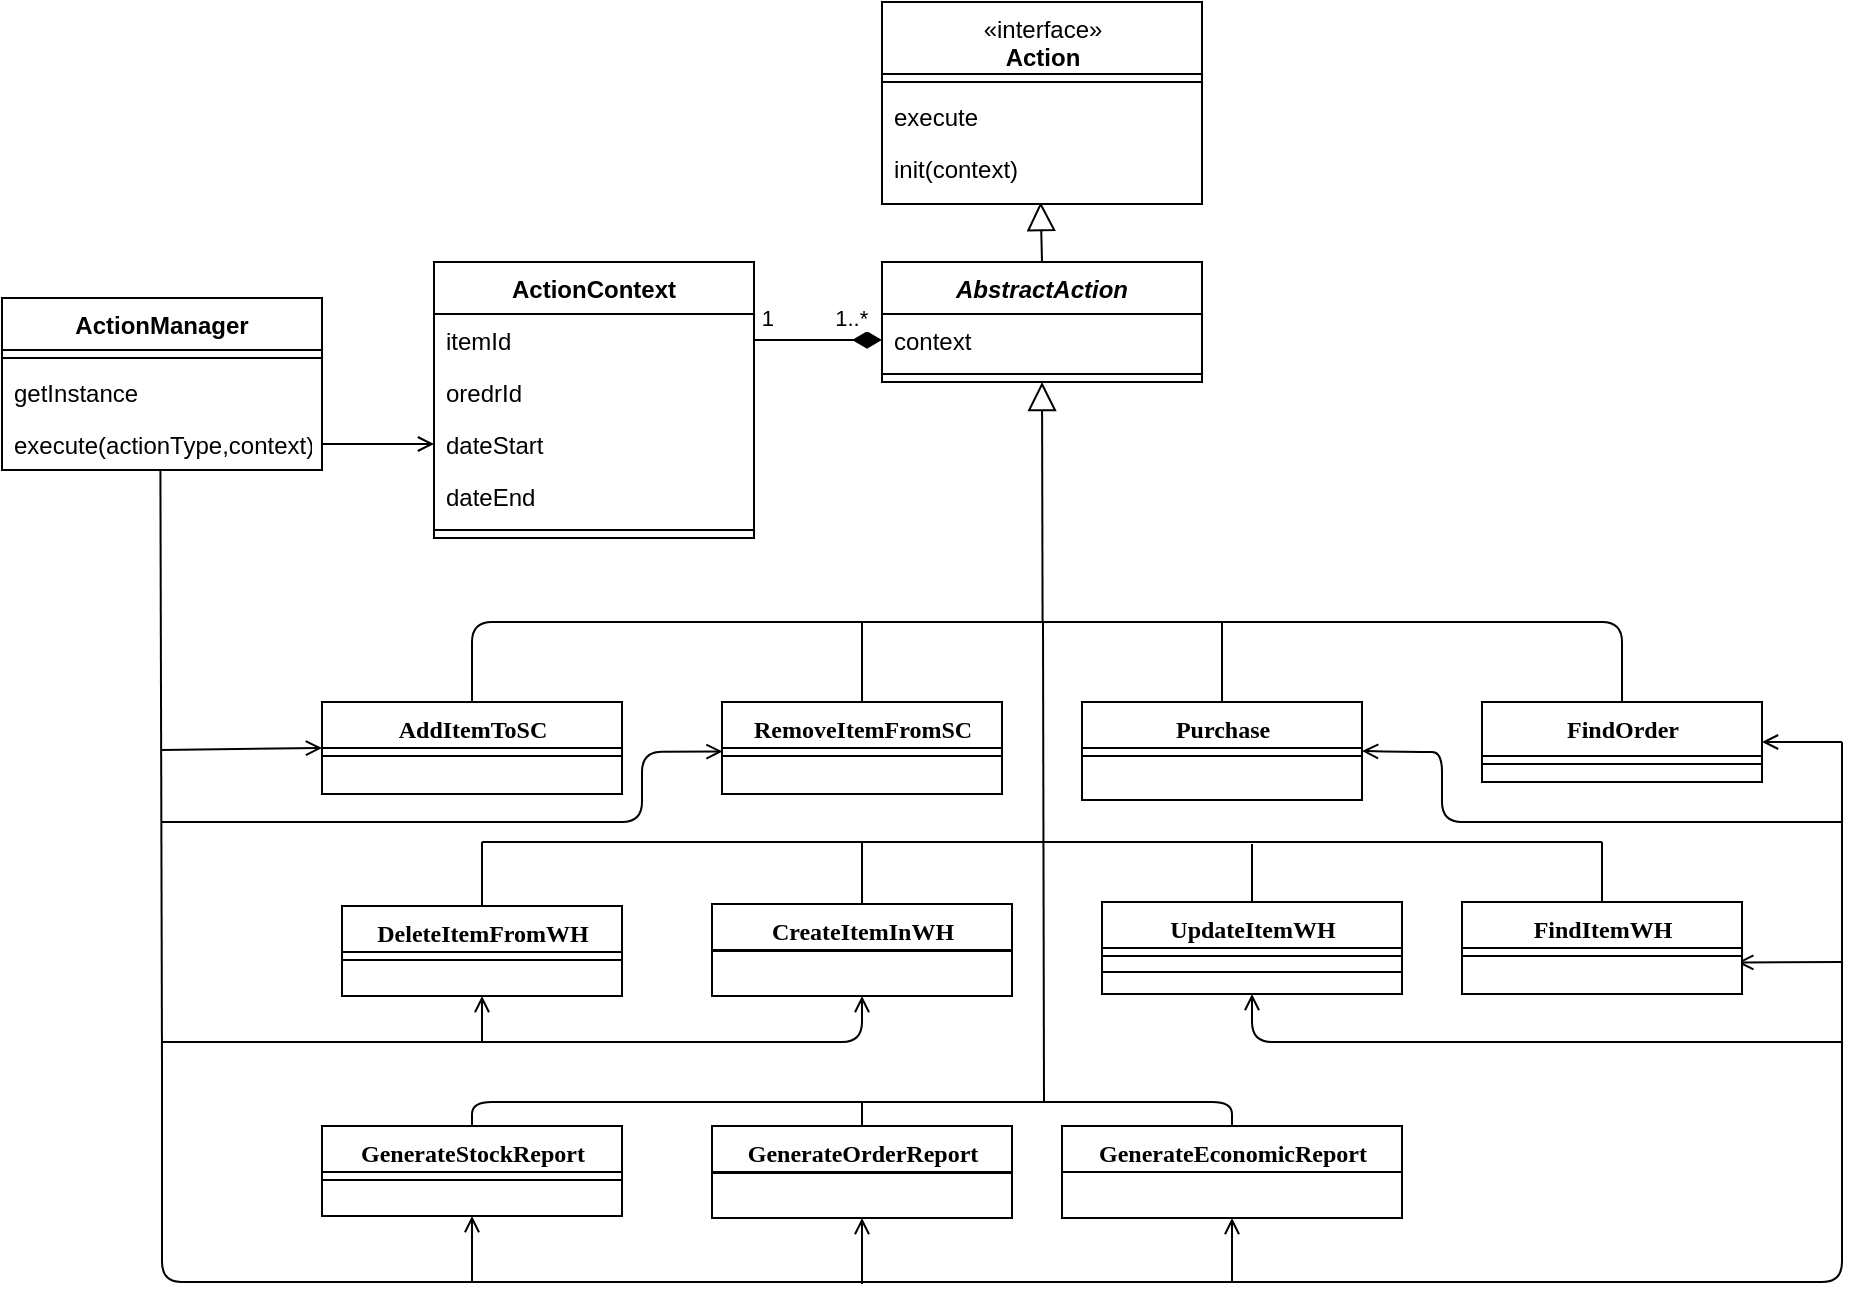 <mxfile version="13.0.1" type="device" pages="6"><diagram name="Actions" id="9f46799a-70d6-7492-0946-bef42562c5a5"><mxGraphModel dx="2188" dy="649" grid="1" gridSize="10" guides="1" tooltips="1" connect="1" arrows="0" fold="1" page="1" pageScale="1" pageWidth="1100" pageHeight="850" background="#ffffff" math="0" shadow="0"><root><mxCell id="0"/><mxCell id="1" parent="0"/><mxCell id="6SsCdcQATYRQVDoJLB-p-6" value="" style="endArrow=none;html=1;entryX=0.5;entryY=0;entryDx=0;entryDy=0;exitX=0.5;exitY=0;exitDx=0;exitDy=0;" parent="1" source="8XRSZaMPjxORYeHBTmkW-26" target="8XRSZaMPjxORYeHBTmkW-97" edge="1"><mxGeometry width="50" height="50" relative="1" as="geometry"><mxPoint x="-780" y="350" as="sourcePoint"/><mxPoint x="-190" y="350" as="targetPoint"/><Array as="points"><mxPoint x="-765" y="350"/><mxPoint x="-600" y="350"/><mxPoint x="-440" y="350"/><mxPoint x="-390" y="350"/><mxPoint x="-190" y="350"/></Array></mxGeometry></mxCell><mxCell id="6SsCdcQATYRQVDoJLB-p-7" value="" style="endArrow=none;html=1;exitX=0.5;exitY=0;exitDx=0;exitDy=0;" parent="1" source="8XRSZaMPjxORYeHBTmkW-20" edge="1"><mxGeometry width="50" height="50" relative="1" as="geometry"><mxPoint x="-580" y="450" as="sourcePoint"/><mxPoint x="-570" y="350" as="targetPoint"/></mxGeometry></mxCell><mxCell id="6SsCdcQATYRQVDoJLB-p-8" value="" style="endArrow=none;html=1;exitX=0.5;exitY=0;exitDx=0;exitDy=0;" parent="1" source="8XRSZaMPjxORYeHBTmkW-82" edge="1"><mxGeometry width="50" height="50" relative="1" as="geometry"><mxPoint x="-390.71" y="450" as="sourcePoint"/><mxPoint x="-390" y="350" as="targetPoint"/><Array as="points"/></mxGeometry></mxCell><mxCell id="6SsCdcQATYRQVDoJLB-p-11" value="" style="endArrow=none;html=1;" parent="1" edge="1"><mxGeometry width="50" height="50" relative="1" as="geometry"><mxPoint x="-479" y="590" as="sourcePoint"/><mxPoint x="-479.5" y="350" as="targetPoint"/></mxGeometry></mxCell><mxCell id="6SsCdcQATYRQVDoJLB-p-13" value="" style="endArrow=none;html=1;exitX=0.5;exitY=0;exitDx=0;exitDy=0;" parent="1" source="oH1qxfDjHa5iA9sw3n_K-44" edge="1"><mxGeometry width="50" height="50" relative="1" as="geometry"><mxPoint x="-190" y="489" as="sourcePoint"/><mxPoint x="-200" y="460" as="targetPoint"/></mxGeometry></mxCell><mxCell id="6SsCdcQATYRQVDoJLB-p-21" value="" style="endArrow=none;html=1;startArrow=block;startFill=0;entryX=0.5;entryY=0;entryDx=0;entryDy=0;endSize=10;startSize=12;" parent="1" target="6SsCdcQATYRQVDoJLB-p-16" edge="1"><mxGeometry width="50" height="50" relative="1" as="geometry"><mxPoint x="-480.71" y="140" as="sourcePoint"/><mxPoint x="-480.71" y="210" as="targetPoint"/></mxGeometry></mxCell><mxCell id="6SsCdcQATYRQVDoJLB-p-25" value="" style="endArrow=none;html=1;startArrow=open;startFill=0;exitX=0.983;exitY=0.9;exitDx=0;exitDy=0;exitPerimeter=0;" parent="1" source="oH1qxfDjHa5iA9sw3n_K-47" edge="1"><mxGeometry width="50" height="50" relative="1" as="geometry"><mxPoint x="-130" y="520" as="sourcePoint"/><mxPoint x="-80" y="520" as="targetPoint"/></mxGeometry></mxCell><mxCell id="6SsCdcQATYRQVDoJLB-p-26" value="" style="endArrow=none;html=1;" parent="1" edge="1"><mxGeometry width="50" height="50" relative="1" as="geometry"><mxPoint x="-80" y="520" as="sourcePoint"/><mxPoint x="-80" y="410" as="targetPoint"/></mxGeometry></mxCell><mxCell id="6SsCdcQATYRQVDoJLB-p-29" value="" style="endArrow=none;html=1;startArrow=open;startFill=0;exitX=1;exitY=0.5;exitDx=0;exitDy=0;" parent="1" source="8XRSZaMPjxORYeHBTmkW-97" edge="1"><mxGeometry width="50" height="50" relative="1" as="geometry"><mxPoint x="-110" y="410" as="sourcePoint"/><mxPoint x="-80" y="410" as="targetPoint"/></mxGeometry></mxCell><mxCell id="6SsCdcQATYRQVDoJLB-p-30" value="" style="endArrow=none;html=1;" parent="1" edge="1"><mxGeometry width="50" height="50" relative="1" as="geometry"><mxPoint x="-80" y="570" as="sourcePoint"/><mxPoint x="-80" y="520" as="targetPoint"/></mxGeometry></mxCell><mxCell id="79IlTkPWadyi316ccQqz-1" value="" style="endArrow=none;html=1;startArrow=block;startFill=0;endSize=9;startSize=12;" parent="1" source="6SsCdcQATYRQVDoJLB-p-18" edge="1"><mxGeometry width="50" height="50" relative="1" as="geometry"><mxPoint x="-479.71" y="270" as="sourcePoint"/><mxPoint x="-479.71" y="350" as="targetPoint"/></mxGeometry></mxCell><mxCell id="79IlTkPWadyi316ccQqz-3" value="" style="endArrow=none;html=1;exitX=0.5;exitY=0;exitDx=0;exitDy=0;" parent="1" source="oH1qxfDjHa5iA9sw3n_K-32" edge="1"><mxGeometry width="50" height="50" relative="1" as="geometry"><mxPoint x="-570" y="489" as="sourcePoint"/><mxPoint x="-570" y="460" as="targetPoint"/></mxGeometry></mxCell><mxCell id="79IlTkPWadyi316ccQqz-4" value="" style="endArrow=none;html=1;exitX=0.5;exitY=0;exitDx=0;exitDy=0;" parent="1" source="78961159f06e98e8-108" edge="1"><mxGeometry width="50" height="50" relative="1" as="geometry"><mxPoint x="-380" y="490" as="sourcePoint"/><mxPoint x="-375" y="461" as="targetPoint"/></mxGeometry></mxCell><mxCell id="7jNeyew9Upji27zQg-Ul-12" value="" style="endArrow=none;html=1;startArrow=diamondThin;startFill=1;exitX=0;exitY=0.5;exitDx=0;exitDy=0;entryX=1;entryY=0.5;entryDx=0;entryDy=0;startSize=12;" parent="1" source="irOIqSQr8pKNM8J3UVL4-2" target="7jNeyew9Upji27zQg-Ul-5" edge="1"><mxGeometry width="50" height="50" relative="1" as="geometry"><mxPoint x="-400" y="241" as="sourcePoint"/><mxPoint x="-301" y="249" as="targetPoint"/></mxGeometry></mxCell><mxCell id="-HTqaZhJgJqHcTzzWc5r-5" value="1&amp;nbsp; &amp;nbsp; &amp;nbsp; &amp;nbsp; &amp;nbsp; 1..*" style="edgeLabel;html=1;align=center;verticalAlign=middle;resizable=0;points=[];" parent="7jNeyew9Upji27zQg-Ul-12" vertex="1" connectable="0"><mxGeometry x="0.485" y="-1" relative="1" as="geometry"><mxPoint x="13.06" y="-10" as="offset"/></mxGeometry></mxCell><mxCell id="7jNeyew9Upji27zQg-Ul-16" value="" style="endArrow=open;html=1;entryX=0;entryY=0.5;entryDx=0;entryDy=0;exitX=1;exitY=0.5;exitDx=0;exitDy=0;endFill=0;" parent="1" source="L3mgFYW9dp7m2b2QhR8F-14" target="7jNeyew9Upji27zQg-Ul-11" edge="1"><mxGeometry width="50" height="50" relative="1" as="geometry"><mxPoint x="-780" y="240" as="sourcePoint"/><mxPoint x="-730" y="190" as="targetPoint"/><Array as="points"/></mxGeometry></mxCell><mxCell id="6SsCdcQATYRQVDoJLB-p-43" value="" style="endArrow=none;html=1;startArrow=open;startFill=0;exitX=0;exitY=0.5;exitDx=0;exitDy=0;" parent="1" source="8XRSZaMPjxORYeHBTmkW-26" edge="1"><mxGeometry width="50" height="50" relative="1" as="geometry"><mxPoint x="-840" y="414" as="sourcePoint"/><mxPoint x="-920" y="414" as="targetPoint"/></mxGeometry></mxCell><mxCell id="6SsCdcQATYRQVDoJLB-p-15" value="" style="endArrow=none;html=1;" parent="1" edge="1"><mxGeometry width="50" height="50" relative="1" as="geometry"><mxPoint x="-760" y="460" as="sourcePoint"/><mxPoint x="-480" y="460" as="targetPoint"/></mxGeometry></mxCell><mxCell id="X7Blcdf2spW8aGpmiEcW-1" value="" style="endArrow=none;html=1;" parent="1" target="oH1qxfDjHa5iA9sw3n_K-38" edge="1"><mxGeometry width="50" height="50" relative="1" as="geometry"><mxPoint x="-760" y="460" as="sourcePoint"/><mxPoint x="-510" y="370" as="targetPoint"/></mxGeometry></mxCell><mxCell id="Ddbb8KTykCiLDIqCW6-9-4" value="" style="endArrow=none;html=1;startArrow=open;startFill=0;exitX=0.5;exitY=1;exitDx=0;exitDy=0;" parent="1" source="Ddbb8KTykCiLDIqCW6-9-11" edge="1"><mxGeometry width="50" height="50" relative="1" as="geometry"><mxPoint x="-380" y="646" as="sourcePoint"/><mxPoint x="-385" y="680" as="targetPoint"/></mxGeometry></mxCell><mxCell id="Ddbb8KTykCiLDIqCW6-9-5" value="" style="endArrow=none;html=1;startArrow=open;startFill=0;exitX=0.5;exitY=1;exitDx=0;exitDy=0;" parent="1" source="Ddbb8KTykCiLDIqCW6-9-13" edge="1"><mxGeometry width="50" height="50" relative="1" as="geometry"><mxPoint x="-760" y="646" as="sourcePoint"/><mxPoint x="-765" y="680" as="targetPoint"/></mxGeometry></mxCell><mxCell id="Ddbb8KTykCiLDIqCW6-9-6" value="" style="endArrow=none;html=1;startArrow=open;startFill=0;exitX=0.5;exitY=1;exitDx=0;exitDy=0;" parent="1" source="Ddbb8KTykCiLDIqCW6-9-9" edge="1"><mxGeometry width="50" height="50" relative="1" as="geometry"><mxPoint x="-560.0" y="647" as="sourcePoint"/><mxPoint x="-570" y="681" as="targetPoint"/></mxGeometry></mxCell><mxCell id="Ddbb8KTykCiLDIqCW6-9-18" value="" style="endArrow=none;html=1;" parent="1" edge="1"><mxGeometry width="50" height="50" relative="1" as="geometry"><mxPoint x="-920" y="570" as="sourcePoint"/><mxPoint x="-80" y="570" as="targetPoint"/><Array as="points"><mxPoint x="-920" y="680"/><mxPoint x="-80" y="680"/></Array></mxGeometry></mxCell><mxCell id="Ddbb8KTykCiLDIqCW6-9-20" value="" style="endArrow=none;html=1;exitX=0.5;exitY=0;exitDx=0;exitDy=0;entryX=0.5;entryY=0;entryDx=0;entryDy=0;" parent="1" source="Ddbb8KTykCiLDIqCW6-9-13" target="Ddbb8KTykCiLDIqCW6-9-11" edge="1"><mxGeometry width="50" height="50" relative="1" as="geometry"><mxPoint x="-550" y="520" as="sourcePoint"/><mxPoint x="-390" y="590" as="targetPoint"/><Array as="points"><mxPoint x="-765" y="590"/><mxPoint x="-480" y="590"/><mxPoint x="-385" y="590"/></Array></mxGeometry></mxCell><mxCell id="Ddbb8KTykCiLDIqCW6-9-21" value="" style="endArrow=none;html=1;exitX=0.5;exitY=0;exitDx=0;exitDy=0;" parent="1" source="Ddbb8KTykCiLDIqCW6-9-9" edge="1"><mxGeometry width="50" height="50" relative="1" as="geometry"><mxPoint x="-570" y="602" as="sourcePoint"/><mxPoint x="-570" y="590" as="targetPoint"/></mxGeometry></mxCell><mxCell id="78961159f06e98e8-43" value="&lt;span style=&quot;font-family: helvetica; font-weight: 400;&quot;&gt;«interface»&lt;/span&gt;&lt;br style=&quot;font-family: helvetica; font-weight: 400;&quot;&gt;&lt;div style=&quot;&quot;&gt;&lt;span&gt;&lt;font face=&quot;Helvetica&quot;&gt;Action&lt;/font&gt;&lt;/span&gt;&lt;/div&gt;" style="swimlane;html=1;fontStyle=1;align=center;verticalAlign=top;childLayout=stackLayout;horizontal=1;startSize=36;horizontalStack=0;resizeParent=1;resizeLast=0;collapsible=1;marginBottom=0;swimlaneFillColor=#ffffff;rounded=0;shadow=0;comic=0;labelBackgroundColor=none;strokeWidth=1;fillColor=none;fontFamily=Verdana;fontSize=12" parent="1" vertex="1"><mxGeometry x="-560" y="40" width="160" height="101" as="geometry"/></mxCell><mxCell id="78961159f06e98e8-51" value="" style="line;html=1;strokeWidth=1;fillColor=none;align=left;verticalAlign=middle;spacingTop=-1;spacingLeft=3;spacingRight=3;rotatable=0;labelPosition=right;points=[];portConstraint=eastwest;" parent="78961159f06e98e8-43" vertex="1"><mxGeometry y="36" width="160" height="8" as="geometry"/></mxCell><mxCell id="78961159f06e98e8-53" value="execute" style="text;html=1;strokeColor=none;fillColor=none;align=left;verticalAlign=top;spacingLeft=4;spacingRight=4;whiteSpace=wrap;overflow=hidden;rotatable=0;points=[[0,0.5],[1,0.5]];portConstraint=eastwest;" parent="78961159f06e98e8-43" vertex="1"><mxGeometry y="44" width="160" height="26" as="geometry"/></mxCell><mxCell id="7jNeyew9Upji27zQg-Ul-3" value="init(context)" style="text;html=1;strokeColor=none;fillColor=none;align=left;verticalAlign=top;spacingLeft=4;spacingRight=4;whiteSpace=wrap;overflow=hidden;rotatable=0;points=[[0,0.5],[1,0.5]];portConstraint=eastwest;" parent="78961159f06e98e8-43" vertex="1"><mxGeometry y="70" width="160" height="26" as="geometry"/></mxCell><mxCell id="8XRSZaMPjxORYeHBTmkW-26" value="AddItemToSC" style="swimlane;html=1;fontStyle=1;align=center;verticalAlign=top;childLayout=stackLayout;horizontal=1;startSize=23;horizontalStack=0;resizeParent=1;resizeLast=0;collapsible=1;marginBottom=0;swimlaneFillColor=#ffffff;rounded=0;shadow=0;comic=0;labelBackgroundColor=none;strokeWidth=1;fillColor=none;fontFamily=Verdana;fontSize=12" parent="1" vertex="1"><mxGeometry x="-840" y="390" width="150" height="46" as="geometry"/></mxCell><mxCell id="8XRSZaMPjxORYeHBTmkW-29" value="" style="line;html=1;strokeWidth=1;fillColor=none;align=left;verticalAlign=middle;spacingTop=-1;spacingLeft=3;spacingRight=3;rotatable=0;labelPosition=right;points=[];portConstraint=eastwest;" parent="8XRSZaMPjxORYeHBTmkW-26" vertex="1"><mxGeometry y="23" width="150" height="8" as="geometry"/></mxCell><mxCell id="8XRSZaMPjxORYeHBTmkW-20" value="RemoveItemFromSC" style="swimlane;html=1;fontStyle=1;align=center;verticalAlign=top;childLayout=stackLayout;horizontal=1;startSize=23;horizontalStack=0;resizeParent=1;resizeLast=0;collapsible=1;marginBottom=0;swimlaneFillColor=#ffffff;rounded=0;shadow=0;comic=0;labelBackgroundColor=none;strokeWidth=1;fillColor=none;fontFamily=Verdana;fontSize=12" parent="1" vertex="1"><mxGeometry x="-640" y="390" width="140" height="46" as="geometry"/></mxCell><mxCell id="8XRSZaMPjxORYeHBTmkW-23" value="" style="line;html=1;strokeWidth=1;fillColor=none;align=left;verticalAlign=middle;spacingTop=-1;spacingLeft=3;spacingRight=3;rotatable=0;labelPosition=right;points=[];portConstraint=eastwest;" parent="8XRSZaMPjxORYeHBTmkW-20" vertex="1"><mxGeometry y="23" width="140" height="8" as="geometry"/></mxCell><mxCell id="6SsCdcQATYRQVDoJLB-p-45" value="" style="endArrow=none;html=1;startArrow=open;startFill=0;exitX=0.002;exitY=0.214;exitDx=0;exitDy=0;exitPerimeter=0;" parent="8XRSZaMPjxORYeHBTmkW-20" source="8XRSZaMPjxORYeHBTmkW-23" edge="1"><mxGeometry width="50" height="50" relative="1" as="geometry"><mxPoint x="10" y="10" as="sourcePoint"/><mxPoint x="-280" y="60" as="targetPoint"/><Array as="points"><mxPoint x="-40" y="25"/><mxPoint x="-40" y="60"/></Array></mxGeometry></mxCell><mxCell id="8XRSZaMPjxORYeHBTmkW-82" value="Purchase" style="swimlane;html=1;fontStyle=1;align=center;verticalAlign=top;childLayout=stackLayout;horizontal=1;startSize=23;horizontalStack=0;resizeParent=1;resizeLast=0;collapsible=1;marginBottom=0;swimlaneFillColor=#ffffff;rounded=0;shadow=0;comic=0;labelBackgroundColor=none;strokeWidth=1;fillColor=none;fontFamily=Verdana;fontSize=12" parent="1" vertex="1"><mxGeometry x="-460" y="390" width="140" height="49" as="geometry"><mxRectangle x="-500" y="540" width="90" height="23" as="alternateBounds"/></mxGeometry></mxCell><mxCell id="8XRSZaMPjxORYeHBTmkW-85" value="" style="line;html=1;strokeWidth=1;fillColor=none;align=left;verticalAlign=middle;spacingTop=-1;spacingLeft=3;spacingRight=3;rotatable=0;labelPosition=right;points=[];portConstraint=eastwest;" parent="8XRSZaMPjxORYeHBTmkW-82" vertex="1"><mxGeometry y="23" width="140" height="8" as="geometry"/></mxCell><mxCell id="6SsCdcQATYRQVDoJLB-p-12" value="" style="endArrow=none;html=1;" parent="8XRSZaMPjxORYeHBTmkW-82" edge="1"><mxGeometry width="50" height="50" relative="1" as="geometry"><mxPoint x="-20" y="70" as="sourcePoint"/><mxPoint x="260" y="70" as="targetPoint"/></mxGeometry></mxCell><mxCell id="6SsCdcQATYRQVDoJLB-p-47" value="" style="endArrow=none;html=1;startArrow=open;startFill=0;exitX=1;exitY=0.5;exitDx=0;exitDy=0;" parent="8XRSZaMPjxORYeHBTmkW-82" source="8XRSZaMPjxORYeHBTmkW-82" edge="1"><mxGeometry width="50" height="50" relative="1" as="geometry"><mxPoint x="110" y="110" as="sourcePoint"/><mxPoint x="380" y="60" as="targetPoint"/><Array as="points"><mxPoint x="160" y="25"/><mxPoint x="180" y="25"/><mxPoint x="180" y="60"/></Array></mxGeometry></mxCell><mxCell id="oH1qxfDjHa5iA9sw3n_K-44" value="FindItemWH" style="swimlane;html=1;fontStyle=1;align=center;verticalAlign=top;childLayout=stackLayout;horizontal=1;startSize=23;horizontalStack=0;resizeParent=1;resizeLast=0;collapsible=1;marginBottom=0;swimlaneFillColor=#ffffff;rounded=0;shadow=0;comic=0;labelBackgroundColor=none;strokeWidth=1;fillColor=none;fontFamily=Verdana;fontSize=12" parent="1" vertex="1"><mxGeometry x="-270" y="490" width="140" height="46" as="geometry"/></mxCell><mxCell id="oH1qxfDjHa5iA9sw3n_K-47" value="" style="line;html=1;strokeWidth=1;fillColor=none;align=left;verticalAlign=middle;spacingTop=-1;spacingLeft=3;spacingRight=3;rotatable=0;labelPosition=right;points=[];portConstraint=eastwest;" parent="oH1qxfDjHa5iA9sw3n_K-44" vertex="1"><mxGeometry y="23" width="140" height="8" as="geometry"/></mxCell><mxCell id="8XRSZaMPjxORYeHBTmkW-97" value="FindOrder" style="swimlane;html=1;fontStyle=1;align=center;verticalAlign=top;childLayout=stackLayout;horizontal=1;startSize=27;horizontalStack=0;resizeParent=1;resizeLast=0;collapsible=1;marginBottom=0;swimlaneFillColor=#ffffff;rounded=0;shadow=0;comic=0;labelBackgroundColor=none;strokeWidth=1;fillColor=none;fontFamily=Verdana;fontSize=12" parent="1" vertex="1"><mxGeometry x="-260" y="390" width="140" height="40" as="geometry"/></mxCell><mxCell id="8XRSZaMPjxORYeHBTmkW-100" value="" style="line;html=1;strokeWidth=1;fillColor=none;align=left;verticalAlign=middle;spacingTop=-1;spacingLeft=3;spacingRight=3;rotatable=0;labelPosition=right;points=[];portConstraint=eastwest;" parent="8XRSZaMPjxORYeHBTmkW-97" vertex="1"><mxGeometry y="27" width="140" height="8" as="geometry"/></mxCell><mxCell id="oH1qxfDjHa5iA9sw3n_K-32" value="CreateItemInWH" style="swimlane;html=1;fontStyle=1;align=center;verticalAlign=top;childLayout=stackLayout;horizontal=1;startSize=23;horizontalStack=0;resizeParent=1;resizeLast=0;collapsible=1;marginBottom=0;swimlaneFillColor=#ffffff;rounded=0;shadow=0;comic=0;labelBackgroundColor=none;strokeWidth=1;fillColor=none;fontFamily=Verdana;fontSize=12" parent="1" vertex="1"><mxGeometry x="-645" y="491" width="150" height="46" as="geometry"/></mxCell><mxCell id="oH1qxfDjHa5iA9sw3n_K-35" value="" style="line;html=1;strokeWidth=1;fillColor=none;align=left;verticalAlign=middle;spacingTop=-1;spacingLeft=3;spacingRight=3;rotatable=0;labelPosition=right;points=[];portConstraint=eastwest;" parent="oH1qxfDjHa5iA9sw3n_K-32" vertex="1"><mxGeometry y="23" width="150" height="1" as="geometry"/></mxCell><mxCell id="78961159f06e98e8-108" value="UpdateItemWH" style="swimlane;html=1;fontStyle=1;align=center;verticalAlign=top;childLayout=stackLayout;horizontal=1;startSize=23;horizontalStack=0;resizeParent=1;resizeLast=0;collapsible=1;marginBottom=0;swimlaneFillColor=#ffffff;rounded=0;shadow=0;comic=0;labelBackgroundColor=none;strokeWidth=1;fillColor=none;fontFamily=Verdana;fontSize=12" parent="1" vertex="1"><mxGeometry x="-450" y="490" width="150" height="46" as="geometry"/></mxCell><mxCell id="Ddbb8KTykCiLDIqCW6-9-12" value="" style="line;html=1;strokeWidth=1;fillColor=none;align=left;verticalAlign=middle;spacingTop=-1;spacingLeft=3;spacingRight=3;rotatable=0;labelPosition=right;points=[];portConstraint=eastwest;" parent="78961159f06e98e8-108" vertex="1"><mxGeometry y="23" width="150" height="8" as="geometry"/></mxCell><mxCell id="78961159f06e98e8-116" value="" style="line;html=1;strokeWidth=1;fillColor=none;align=left;verticalAlign=middle;spacingTop=-1;spacingLeft=3;spacingRight=3;rotatable=0;labelPosition=right;points=[];portConstraint=eastwest;" parent="78961159f06e98e8-108" vertex="1"><mxGeometry y="31" width="150" height="8" as="geometry"/></mxCell><mxCell id="oH1qxfDjHa5iA9sw3n_K-38" value="DeleteItemFromWH" style="swimlane;html=1;fontStyle=1;align=center;verticalAlign=top;childLayout=stackLayout;horizontal=1;startSize=23;horizontalStack=0;resizeParent=1;resizeLast=0;collapsible=1;marginBottom=0;swimlaneFillColor=#ffffff;rounded=0;shadow=0;comic=0;labelBackgroundColor=none;strokeWidth=1;fillColor=none;fontFamily=Verdana;fontSize=12" parent="1" vertex="1"><mxGeometry x="-830" y="492" width="140" height="45" as="geometry"/></mxCell><mxCell id="oH1qxfDjHa5iA9sw3n_K-41" value="" style="line;html=1;strokeWidth=1;fillColor=none;align=left;verticalAlign=middle;spacingTop=-1;spacingLeft=3;spacingRight=3;rotatable=0;labelPosition=right;points=[];portConstraint=eastwest;" parent="oH1qxfDjHa5iA9sw3n_K-38" vertex="1"><mxGeometry y="23" width="140" height="8" as="geometry"/></mxCell><mxCell id="L3mgFYW9dp7m2b2QhR8F-15" value="" style="endArrow=none;html=1;entryX=0.495;entryY=0.985;entryDx=0;entryDy=0;entryPerimeter=0;" parent="oH1qxfDjHa5iA9sw3n_K-38" target="L3mgFYW9dp7m2b2QhR8F-14" edge="1"><mxGeometry width="50" height="50" relative="1" as="geometry"><mxPoint x="-90" y="80" as="sourcePoint"/><mxPoint x="-90" y="-202" as="targetPoint"/></mxGeometry></mxCell><mxCell id="Ddbb8KTykCiLDIqCW6-9-9" value="GenerateOrderReport" style="swimlane;html=1;fontStyle=1;align=center;verticalAlign=top;childLayout=stackLayout;horizontal=1;startSize=23;horizontalStack=0;resizeParent=1;resizeLast=0;collapsible=1;marginBottom=0;swimlaneFillColor=#ffffff;rounded=0;shadow=0;comic=0;labelBackgroundColor=none;strokeWidth=1;fillColor=none;fontFamily=Verdana;fontSize=12" parent="1" vertex="1"><mxGeometry x="-645" y="602" width="150" height="46" as="geometry"/></mxCell><mxCell id="Ddbb8KTykCiLDIqCW6-9-10" value="" style="line;html=1;strokeWidth=1;fillColor=none;align=left;verticalAlign=middle;spacingTop=-1;spacingLeft=3;spacingRight=3;rotatable=0;labelPosition=right;points=[];portConstraint=eastwest;" parent="Ddbb8KTykCiLDIqCW6-9-9" vertex="1"><mxGeometry y="23" width="150" height="1" as="geometry"/></mxCell><mxCell id="Ddbb8KTykCiLDIqCW6-9-13" value="GenerateStockReport" style="swimlane;html=1;fontStyle=1;align=center;verticalAlign=top;childLayout=stackLayout;horizontal=1;startSize=23;horizontalStack=0;resizeParent=1;resizeLast=0;collapsible=1;marginBottom=0;swimlaneFillColor=#ffffff;rounded=0;shadow=0;comic=0;labelBackgroundColor=none;strokeWidth=1;fillColor=none;fontFamily=Verdana;fontSize=12" parent="1" vertex="1"><mxGeometry x="-840" y="602" width="150" height="45" as="geometry"/></mxCell><mxCell id="Ddbb8KTykCiLDIqCW6-9-14" value="" style="line;html=1;strokeWidth=1;fillColor=none;align=left;verticalAlign=middle;spacingTop=-1;spacingLeft=3;spacingRight=3;rotatable=0;labelPosition=right;points=[];portConstraint=eastwest;" parent="Ddbb8KTykCiLDIqCW6-9-13" vertex="1"><mxGeometry y="23" width="150" height="8" as="geometry"/></mxCell><mxCell id="Ddbb8KTykCiLDIqCW6-9-24" value="" style="endArrow=open;html=1;entryX=0.5;entryY=1;entryDx=0;entryDy=0;endFill=0;" parent="1" target="78961159f06e98e8-108" edge="1"><mxGeometry width="50" height="50" relative="1" as="geometry"><mxPoint x="-80" y="560" as="sourcePoint"/><mxPoint x="-300" y="460" as="targetPoint"/><Array as="points"><mxPoint x="-375" y="560"/></Array></mxGeometry></mxCell><mxCell id="Ddbb8KTykCiLDIqCW6-9-25" value="" style="endArrow=open;html=1;entryX=0.5;entryY=1;entryDx=0;entryDy=0;endFill=0;" parent="1" target="oH1qxfDjHa5iA9sw3n_K-32" edge="1"><mxGeometry width="50" height="50" relative="1" as="geometry"><mxPoint x="-920" y="560" as="sourcePoint"/><mxPoint x="-670" y="460" as="targetPoint"/><Array as="points"><mxPoint x="-570" y="560"/></Array></mxGeometry></mxCell><mxCell id="Ddbb8KTykCiLDIqCW6-9-26" value="" style="endArrow=open;html=1;entryX=0.5;entryY=1;entryDx=0;entryDy=0;endFill=0;" parent="1" target="oH1qxfDjHa5iA9sw3n_K-38" edge="1"><mxGeometry width="50" height="50" relative="1" as="geometry"><mxPoint x="-760" y="560" as="sourcePoint"/><mxPoint x="-800" y="551" as="targetPoint"/></mxGeometry></mxCell><mxCell id="L3mgFYW9dp7m2b2QhR8F-7" value="ActionManager" style="swimlane;fontStyle=1;align=center;verticalAlign=top;childLayout=stackLayout;horizontal=1;startSize=26;horizontalStack=0;resizeParent=1;resizeParentMax=0;resizeLast=0;collapsible=1;marginBottom=0;fillColor=none;" parent="1" vertex="1"><mxGeometry x="-1000" y="188" width="160" height="86" as="geometry"/></mxCell><mxCell id="L3mgFYW9dp7m2b2QhR8F-9" value="" style="line;strokeWidth=1;fillColor=none;align=left;verticalAlign=middle;spacingTop=-1;spacingLeft=3;spacingRight=3;rotatable=0;labelPosition=right;points=[];portConstraint=eastwest;" parent="L3mgFYW9dp7m2b2QhR8F-7" vertex="1"><mxGeometry y="26" width="160" height="8" as="geometry"/></mxCell><mxCell id="L3mgFYW9dp7m2b2QhR8F-6" value="getInstance" style="text;strokeColor=none;fillColor=none;align=left;verticalAlign=top;spacingLeft=4;spacingRight=4;overflow=hidden;rotatable=0;points=[[0,0.5],[1,0.5]];portConstraint=eastwest;" parent="L3mgFYW9dp7m2b2QhR8F-7" vertex="1"><mxGeometry y="34" width="160" height="26" as="geometry"/></mxCell><mxCell id="L3mgFYW9dp7m2b2QhR8F-14" value="execute(actionType,context)" style="text;strokeColor=none;fillColor=none;align=left;verticalAlign=top;spacingLeft=4;spacingRight=4;overflow=hidden;rotatable=0;points=[[0,0.5],[1,0.5]];portConstraint=eastwest;" parent="L3mgFYW9dp7m2b2QhR8F-7" vertex="1"><mxGeometry y="60" width="160" height="26" as="geometry"/></mxCell><mxCell id="7jNeyew9Upji27zQg-Ul-4" value="ActionContext" style="swimlane;fontStyle=1;align=center;verticalAlign=top;childLayout=stackLayout;horizontal=1;startSize=26;horizontalStack=0;resizeParent=1;resizeParentMax=0;resizeLast=0;collapsible=1;marginBottom=0;fillColor=none;" parent="1" vertex="1"><mxGeometry x="-784" y="170" width="160" height="138" as="geometry"/></mxCell><mxCell id="7jNeyew9Upji27zQg-Ul-5" value="itemId" style="text;strokeColor=none;fillColor=none;align=left;verticalAlign=top;spacingLeft=4;spacingRight=4;overflow=hidden;rotatable=0;points=[[0,0.5],[1,0.5]];portConstraint=eastwest;" parent="7jNeyew9Upji27zQg-Ul-4" vertex="1"><mxGeometry y="26" width="160" height="26" as="geometry"/></mxCell><mxCell id="-HTqaZhJgJqHcTzzWc5r-1" value="oredrId" style="text;strokeColor=none;fillColor=none;align=left;verticalAlign=top;spacingLeft=4;spacingRight=4;overflow=hidden;rotatable=0;points=[[0,0.5],[1,0.5]];portConstraint=eastwest;" parent="7jNeyew9Upji27zQg-Ul-4" vertex="1"><mxGeometry y="52" width="160" height="26" as="geometry"/></mxCell><mxCell id="7jNeyew9Upji27zQg-Ul-11" value="dateStart" style="text;strokeColor=none;fillColor=none;align=left;verticalAlign=top;spacingLeft=4;spacingRight=4;overflow=hidden;rotatable=0;points=[[0,0.5],[1,0.5]];portConstraint=eastwest;" parent="7jNeyew9Upji27zQg-Ul-4" vertex="1"><mxGeometry y="78" width="160" height="26" as="geometry"/></mxCell><mxCell id="-HTqaZhJgJqHcTzzWc5r-2" value="dateEnd" style="text;strokeColor=none;fillColor=none;align=left;verticalAlign=top;spacingLeft=4;spacingRight=4;overflow=hidden;rotatable=0;points=[[0,0.5],[1,0.5]];portConstraint=eastwest;" parent="7jNeyew9Upji27zQg-Ul-4" vertex="1"><mxGeometry y="104" width="160" height="26" as="geometry"/></mxCell><mxCell id="7jNeyew9Upji27zQg-Ul-6" value="" style="line;strokeWidth=1;fillColor=none;align=left;verticalAlign=middle;spacingTop=-1;spacingLeft=3;spacingRight=3;rotatable=0;labelPosition=right;points=[];portConstraint=eastwest;" parent="7jNeyew9Upji27zQg-Ul-4" vertex="1"><mxGeometry y="130" width="160" height="8" as="geometry"/></mxCell><mxCell id="6SsCdcQATYRQVDoJLB-p-16" value="AbstractAction" style="swimlane;fontStyle=3;align=center;verticalAlign=top;childLayout=stackLayout;horizontal=1;startSize=26;horizontalStack=0;resizeParent=1;resizeParentMax=0;resizeLast=0;collapsible=1;marginBottom=0;fillColor=none;" parent="1" vertex="1"><mxGeometry x="-560" y="170" width="160" height="60" as="geometry"/></mxCell><mxCell id="irOIqSQr8pKNM8J3UVL4-2" value="context" style="text;html=1;strokeColor=none;fillColor=none;align=left;verticalAlign=top;spacingLeft=4;spacingRight=4;whiteSpace=wrap;overflow=hidden;rotatable=0;points=[[0,0.5],[1,0.5]];portConstraint=eastwest;" parent="6SsCdcQATYRQVDoJLB-p-16" vertex="1"><mxGeometry y="26" width="160" height="26" as="geometry"/></mxCell><mxCell id="6SsCdcQATYRQVDoJLB-p-18" value="" style="line;strokeWidth=1;fillColor=none;align=left;verticalAlign=middle;spacingTop=-1;spacingLeft=3;spacingRight=3;rotatable=0;labelPosition=right;points=[];portConstraint=eastwest;" parent="6SsCdcQATYRQVDoJLB-p-16" vertex="1"><mxGeometry y="52" width="160" height="8" as="geometry"/></mxCell><mxCell id="Ddbb8KTykCiLDIqCW6-9-11" value="GenerateEconomicReport" style="swimlane;html=1;fontStyle=1;align=center;verticalAlign=top;childLayout=stackLayout;horizontal=1;startSize=23;horizontalStack=0;resizeParent=1;resizeLast=0;collapsible=1;marginBottom=0;swimlaneFillColor=#ffffff;rounded=0;shadow=0;comic=0;labelBackgroundColor=none;strokeWidth=1;fillColor=none;fontFamily=Verdana;fontSize=12" parent="1" vertex="1"><mxGeometry x="-470" y="602" width="170" height="46" as="geometry"/></mxCell></root></mxGraphModel></diagram><diagram id="u-UgUgZc6QpoeoupsJTA" name="ItemsWH"><mxGraphModel dx="1088" dy="649" grid="1" gridSize="10" guides="1" tooltips="1" connect="1" arrows="1" fold="1" page="1" pageScale="1" pageWidth="850" pageHeight="1100" math="0" shadow="0"><root><mxCell id="Z5US3ZbRqP4b219nnxc9-0"/><mxCell id="Z5US3ZbRqP4b219nnxc9-1" parent="Z5US3ZbRqP4b219nnxc9-0"/><mxCell id="9xAChf3xyllKk4dyN0Ah-3" value="" style="endArrow=diamondThin;html=1;entryX=0;entryY=0.5;entryDx=0;entryDy=0;endFill=0;startSize=15;endSize=15;exitX=1;exitY=0.5;exitDx=0;exitDy=0;" parent="Z5US3ZbRqP4b219nnxc9-1" source="Z5US3ZbRqP4b219nnxc9-13" target="Z5US3ZbRqP4b219nnxc9-24" edge="1"><mxGeometry width="50" height="50" relative="1" as="geometry"><mxPoint x="580" y="410" as="sourcePoint"/><mxPoint x="735" y="436" as="targetPoint"/></mxGeometry></mxCell><mxCell id="9xAChf3xyllKk4dyN0Ah-4" value="0..*" style="text;html=1;align=center;verticalAlign=middle;resizable=0;points=[];autosize=1;" parent="Z5US3ZbRqP4b219nnxc9-1" vertex="1"><mxGeometry x="200" y="370" width="30" height="20" as="geometry"/></mxCell><mxCell id="9xAChf3xyllKk4dyN0Ah-11" value="1" style="text;html=1;align=center;verticalAlign=middle;resizable=0;points=[];autosize=1;" parent="Z5US3ZbRqP4b219nnxc9-1" vertex="1"><mxGeometry x="280" y="50" width="20" height="20" as="geometry"/></mxCell><mxCell id="9xAChf3xyllKk4dyN0Ah-12" value="0..*" style="text;html=1;align=center;verticalAlign=middle;resizable=0;points=[];autosize=1;" parent="Z5US3ZbRqP4b219nnxc9-1" vertex="1"><mxGeometry x="200" y="50" width="30" height="20" as="geometry"/></mxCell><mxCell id="9xAChf3xyllKk4dyN0Ah-9" value="" style="endArrow=none;html=1;entryX=0;entryY=0.5;entryDx=0;entryDy=0;exitX=1;exitY=0.5;exitDx=0;exitDy=0;endFill=0;endSize=15;startArrow=diamondThin;startFill=0;startSize=15;" parent="Z5US3ZbRqP4b219nnxc9-1" source="tAnVbuHLVbwHHtCyerCu-60" target="Z5US3ZbRqP4b219nnxc9-29" edge="1"><mxGeometry width="50" height="50" relative="1" as="geometry"><mxPoint x="260" y="25" as="sourcePoint"/><mxPoint x="290" as="targetPoint"/><Array as="points"/></mxGeometry></mxCell><mxCell id="9xAChf3xyllKk4dyN0Ah-18" value="" style="endArrow=diamondThin;html=1;entryX=0;entryY=0.5;entryDx=0;entryDy=0;exitX=1;exitY=0.5;exitDx=0;exitDy=0;endFill=0;endSize=15;" parent="Z5US3ZbRqP4b219nnxc9-1" source="Z5US3ZbRqP4b219nnxc9-29" target="Z5US3ZbRqP4b219nnxc9-18" edge="1"><mxGeometry width="50" height="50" relative="1" as="geometry"><mxPoint x="480" y="85" as="sourcePoint"/><mxPoint x="590" y="85" as="targetPoint"/><Array as="points"/></mxGeometry></mxCell><mxCell id="9xAChf3xyllKk4dyN0Ah-21" value="0..*" style="text;html=1;align=center;verticalAlign=middle;resizable=0;points=[];autosize=1;" parent="Z5US3ZbRqP4b219nnxc9-1" vertex="1"><mxGeometry x="481" y="50" width="30" height="20" as="geometry"/></mxCell><mxCell id="9xAChf3xyllKk4dyN0Ah-22" value="1" style="text;html=1;align=center;verticalAlign=middle;resizable=0;points=[];autosize=1;" parent="Z5US3ZbRqP4b219nnxc9-1" vertex="1"><mxGeometry x="600" y="50" width="20" height="20" as="geometry"/></mxCell><mxCell id="9xAChf3xyllKk4dyN0Ah-26" value="1..*" style="text;html=1;align=center;verticalAlign=middle;resizable=0;points=[];autosize=1;" parent="Z5US3ZbRqP4b219nnxc9-1" vertex="1"><mxGeometry x="290" y="370" width="30" height="20" as="geometry"/></mxCell><mxCell id="9xAChf3xyllKk4dyN0Ah-25" value="" style="endArrow=diamondThin;html=1;endFill=0;endSize=15;startSize=6;exitX=0;exitY=0.5;exitDx=0;exitDy=0;entryX=1;entryY=0.5;entryDx=0;entryDy=0;" parent="Z5US3ZbRqP4b219nnxc9-1" source="Z5US3ZbRqP4b219nnxc9-39" target="Z5US3ZbRqP4b219nnxc9-10" edge="1"><mxGeometry width="50" height="50" relative="1" as="geometry"><mxPoint x="400" y="410" as="sourcePoint"/><mxPoint x="220" y="410" as="targetPoint"/><Array as="points"/></mxGeometry></mxCell><mxCell id="Z5US3ZbRqP4b219nnxc9-2" value="ItemsWH" style="swimlane;fontStyle=1;align=center;verticalAlign=top;childLayout=stackLayout;horizontal=1;startSize=22;horizontalStack=0;resizeParent=1;resizeParentMax=0;resizeLast=0;collapsible=1;marginBottom=0;" parent="Z5US3ZbRqP4b219nnxc9-1" vertex="1"><mxGeometry x="40" y="40" width="160" height="212" as="geometry"/></mxCell><mxCell id="tAnVbuHLVbwHHtCyerCu-60" value="itemsMap&lt;item,count&gt;" style="text;strokeColor=none;fillColor=none;align=left;verticalAlign=top;spacingLeft=4;spacingRight=4;overflow=hidden;rotatable=0;points=[[0,0.5],[1,0.5]];portConstraint=eastwest;" parent="Z5US3ZbRqP4b219nnxc9-2" vertex="1"><mxGeometry y="22" width="160" height="26" as="geometry"/></mxCell><mxCell id="Z5US3ZbRqP4b219nnxc9-4" value="" style="line;strokeWidth=1;fillColor=none;align=left;verticalAlign=middle;spacingTop=-1;spacingLeft=3;spacingRight=3;rotatable=0;labelPosition=right;points=[];portConstraint=eastwest;" parent="Z5US3ZbRqP4b219nnxc9-2" vertex="1"><mxGeometry y="48" width="160" height="8" as="geometry"/></mxCell><mxCell id="Z5US3ZbRqP4b219nnxc9-5" value="createItem(Item)" style="text;strokeColor=none;fillColor=none;align=left;verticalAlign=top;spacingLeft=4;spacingRight=4;overflow=hidden;rotatable=0;points=[[0,0.5],[1,0.5]];portConstraint=eastwest;" parent="Z5US3ZbRqP4b219nnxc9-2" vertex="1"><mxGeometry y="56" width="160" height="26" as="geometry"/></mxCell><mxCell id="Z5US3ZbRqP4b219nnxc9-6" value="deleteItem(Item)" style="text;strokeColor=none;fillColor=none;align=left;verticalAlign=top;spacingLeft=4;spacingRight=4;overflow=hidden;rotatable=0;points=[[0,0.5],[1,0.5]];portConstraint=eastwest;" parent="Z5US3ZbRqP4b219nnxc9-2" vertex="1"><mxGeometry y="82" width="160" height="26" as="geometry"/></mxCell><mxCell id="Z5US3ZbRqP4b219nnxc9-7" value="findItem(Item)" style="text;strokeColor=none;fillColor=none;align=left;verticalAlign=top;spacingLeft=4;spacingRight=4;overflow=hidden;rotatable=0;points=[[0,0.5],[1,0.5]];portConstraint=eastwest;" parent="Z5US3ZbRqP4b219nnxc9-2" vertex="1"><mxGeometry y="108" width="160" height="26" as="geometry"/></mxCell><mxCell id="Z5US3ZbRqP4b219nnxc9-8" value="updateItem(Item)" style="text;strokeColor=none;fillColor=none;align=left;verticalAlign=top;spacingLeft=4;spacingRight=4;overflow=hidden;rotatable=0;points=[[0,0.5],[1,0.5]];portConstraint=eastwest;" parent="Z5US3ZbRqP4b219nnxc9-2" vertex="1"><mxGeometry y="134" width="160" height="26" as="geometry"/></mxCell><mxCell id="GPbzlZMTw7npLXiaQdup-12" value="dropAllItems" style="text;strokeColor=none;fillColor=none;align=left;verticalAlign=top;spacingLeft=4;spacingRight=4;overflow=hidden;rotatable=0;points=[[0,0.5],[1,0.5]];portConstraint=eastwest;" parent="Z5US3ZbRqP4b219nnxc9-2" vertex="1"><mxGeometry y="160" width="160" height="26" as="geometry"/></mxCell><mxCell id="mZ5FlA-8XlAeReilAHQO-0" value="getItems" style="text;strokeColor=none;fillColor=none;align=left;verticalAlign=top;spacingLeft=4;spacingRight=4;overflow=hidden;rotatable=0;points=[[0,0.5],[1,0.5]];portConstraint=eastwest;" parent="Z5US3ZbRqP4b219nnxc9-2" vertex="1"><mxGeometry y="186" width="160" height="26" as="geometry"/></mxCell><mxCell id="Z5US3ZbRqP4b219nnxc9-17" value="ShoppingCart" style="swimlane;fontStyle=1;align=center;verticalAlign=top;childLayout=stackLayout;horizontal=1;startSize=22;horizontalStack=0;resizeParent=1;resizeParentMax=0;resizeLast=0;collapsible=1;marginBottom=0;" parent="Z5US3ZbRqP4b219nnxc9-1" vertex="1"><mxGeometry x="620" y="40" width="160" height="160" as="geometry"/></mxCell><mxCell id="Z5US3ZbRqP4b219nnxc9-18" value="itemsMap&lt;item,count&gt;" style="text;strokeColor=none;fillColor=none;align=left;verticalAlign=top;spacingLeft=4;spacingRight=4;overflow=hidden;rotatable=0;points=[[0,0.5],[1,0.5]];portConstraint=eastwest;" parent="Z5US3ZbRqP4b219nnxc9-17" vertex="1"><mxGeometry y="22" width="160" height="26" as="geometry"/></mxCell><mxCell id="Z5US3ZbRqP4b219nnxc9-19" value="shoppingCartId" style="text;strokeColor=none;fillColor=none;align=left;verticalAlign=top;spacingLeft=4;spacingRight=4;overflow=hidden;rotatable=0;points=[[0,0.5],[1,0.5]];portConstraint=eastwest;" parent="Z5US3ZbRqP4b219nnxc9-17" vertex="1"><mxGeometry y="48" width="160" height="26" as="geometry"/></mxCell><mxCell id="Z5US3ZbRqP4b219nnxc9-20" value="" style="line;strokeWidth=1;fillColor=none;align=left;verticalAlign=middle;spacingTop=-1;spacingLeft=3;spacingRight=3;rotatable=0;labelPosition=right;points=[];portConstraint=eastwest;" parent="Z5US3ZbRqP4b219nnxc9-17" vertex="1"><mxGeometry y="74" width="160" height="8" as="geometry"/></mxCell><mxCell id="Z5US3ZbRqP4b219nnxc9-21" value="addItem(Item)" style="text;strokeColor=none;fillColor=none;align=left;verticalAlign=top;spacingLeft=4;spacingRight=4;overflow=hidden;rotatable=0;points=[[0,0.5],[1,0.5]];portConstraint=eastwest;" parent="Z5US3ZbRqP4b219nnxc9-17" vertex="1"><mxGeometry y="82" width="160" height="26" as="geometry"/></mxCell><mxCell id="Z5US3ZbRqP4b219nnxc9-22" value="removeItem(Item)" style="text;strokeColor=none;fillColor=none;align=left;verticalAlign=top;spacingLeft=4;spacingRight=4;overflow=hidden;rotatable=0;points=[[0,0.5],[1,0.5]];portConstraint=eastwest;" parent="Z5US3ZbRqP4b219nnxc9-17" vertex="1"><mxGeometry y="108" width="160" height="26" as="geometry"/></mxCell><mxCell id="gyuyoyKbrZHnR1g5MZky-1" value="getItems" style="text;strokeColor=none;fillColor=none;align=left;verticalAlign=top;spacingLeft=4;spacingRight=4;overflow=hidden;rotatable=0;points=[[0,0.5],[1,0.5]];portConstraint=eastwest;" parent="Z5US3ZbRqP4b219nnxc9-17" vertex="1"><mxGeometry y="134" width="160" height="26" as="geometry"/></mxCell><mxCell id="Z5US3ZbRqP4b219nnxc9-28" value="Item" style="swimlane;fontStyle=1;align=center;verticalAlign=top;childLayout=stackLayout;horizontal=1;startSize=22;horizontalStack=0;resizeParent=1;resizeParentMax=0;resizeLast=0;collapsible=1;marginBottom=0;allowArrows=0;autosize=0;container=1;resizeHeight=1;" parent="Z5US3ZbRqP4b219nnxc9-1" vertex="1"><mxGeometry x="320" y="40" width="160" height="368" as="geometry"/></mxCell><mxCell id="Z5US3ZbRqP4b219nnxc9-29" value="itemId" style="text;strokeColor=none;fillColor=none;align=left;verticalAlign=top;spacingLeft=4;spacingRight=4;overflow=hidden;rotatable=0;points=[[0,0.5],[1,0.5]];portConstraint=eastwest;" parent="Z5US3ZbRqP4b219nnxc9-28" vertex="1"><mxGeometry y="22" width="160" height="26" as="geometry"/></mxCell><mxCell id="Z5US3ZbRqP4b219nnxc9-30" value="itemName" style="text;strokeColor=none;fillColor=none;align=left;verticalAlign=top;spacingLeft=4;spacingRight=4;overflow=hidden;rotatable=0;points=[[0,0.5],[1,0.5]];portConstraint=eastwest;" parent="Z5US3ZbRqP4b219nnxc9-28" vertex="1"><mxGeometry y="48" width="160" height="26" as="geometry"/></mxCell><mxCell id="Z5US3ZbRqP4b219nnxc9-31" value="itemDescription" style="text;strokeColor=none;fillColor=none;align=left;verticalAlign=top;spacingLeft=4;spacingRight=4;overflow=hidden;rotatable=0;points=[[0,0.5],[1,0.5]];portConstraint=eastwest;" parent="Z5US3ZbRqP4b219nnxc9-28" vertex="1"><mxGeometry y="74" width="160" height="26" as="geometry"/></mxCell><mxCell id="Z5US3ZbRqP4b219nnxc9-34" value="itemPrice" style="text;strokeColor=none;fillColor=none;align=left;verticalAlign=top;spacingLeft=4;spacingRight=4;overflow=hidden;rotatable=0;points=[[0,0.5],[1,0.5]];portConstraint=eastwest;" parent="Z5US3ZbRqP4b219nnxc9-28" vertex="1"><mxGeometry y="100" width="160" height="26" as="geometry"/></mxCell><mxCell id="kbcLXmE51eFoeWzcXcSW-0" value="itemImage" style="text;strokeColor=none;fillColor=none;align=left;verticalAlign=top;spacingLeft=4;spacingRight=4;overflow=hidden;rotatable=0;points=[[0,0.5],[1,0.5]];portConstraint=eastwest;" parent="Z5US3ZbRqP4b219nnxc9-28" vertex="1"><mxGeometry y="126" width="160" height="26" as="geometry"/></mxCell><mxCell id="Z5US3ZbRqP4b219nnxc9-35" value="profitPercent" style="text;strokeColor=none;fillColor=none;align=left;verticalAlign=top;spacingLeft=4;spacingRight=4;overflow=hidden;rotatable=0;points=[[0,0.5],[1,0.5]];portConstraint=eastwest;" parent="Z5US3ZbRqP4b219nnxc9-28" vertex="1"><mxGeometry y="152" width="160" height="26" as="geometry"/></mxCell><mxCell id="Z5US3ZbRqP4b219nnxc9-36" value="discountPercent" style="text;strokeColor=none;fillColor=none;align=left;verticalAlign=top;spacingLeft=4;spacingRight=4;overflow=hidden;rotatable=0;points=[[0,0.5],[1,0.5]];portConstraint=eastwest;" parent="Z5US3ZbRqP4b219nnxc9-28" vertex="1"><mxGeometry y="178" width="160" height="26" as="geometry"/></mxCell><mxCell id="Z5US3ZbRqP4b219nnxc9-37" value="" style="line;strokeWidth=1;fillColor=none;align=left;verticalAlign=middle;spacingTop=-1;spacingLeft=3;spacingRight=3;rotatable=0;labelPosition=right;points=[];portConstraint=eastwest;" parent="Z5US3ZbRqP4b219nnxc9-28" vertex="1"><mxGeometry y="204" width="160" height="8" as="geometry"/></mxCell><mxCell id="Z5US3ZbRqP4b219nnxc9-38" value="getItemId" style="text;strokeColor=none;fillColor=none;align=left;verticalAlign=top;spacingLeft=4;spacingRight=4;overflow=hidden;rotatable=0;points=[[0,0.5],[1,0.5]];portConstraint=eastwest;" parent="Z5US3ZbRqP4b219nnxc9-28" vertex="1"><mxGeometry y="212" width="160" height="26" as="geometry"/></mxCell><mxCell id="Z5US3ZbRqP4b219nnxc9-40" value="getItemName" style="text;strokeColor=none;fillColor=none;align=left;verticalAlign=top;spacingLeft=4;spacingRight=4;overflow=hidden;rotatable=0;points=[[0,0.5],[1,0.5]];portConstraint=eastwest;" parent="Z5US3ZbRqP4b219nnxc9-28" vertex="1"><mxGeometry y="238" width="160" height="26" as="geometry"/></mxCell><mxCell id="Z5US3ZbRqP4b219nnxc9-42" value="get/setItemDescription" style="text;strokeColor=none;fillColor=none;align=left;verticalAlign=top;spacingLeft=4;spacingRight=4;overflow=hidden;rotatable=0;points=[[0,0.5],[1,0.5]];portConstraint=eastwest;" parent="Z5US3ZbRqP4b219nnxc9-28" vertex="1"><mxGeometry y="264" width="160" height="26" as="geometry"/></mxCell><mxCell id="Z5US3ZbRqP4b219nnxc9-41" value="get/setItemPrice" style="text;strokeColor=none;fillColor=none;align=left;verticalAlign=top;spacingLeft=4;spacingRight=4;overflow=hidden;rotatable=0;points=[[0,0.5],[1,0.5]];portConstraint=eastwest;" parent="Z5US3ZbRqP4b219nnxc9-28" vertex="1"><mxGeometry y="290" width="160" height="26" as="geometry"/></mxCell><mxCell id="Z5US3ZbRqP4b219nnxc9-45" value="get/setProfitPercent" style="text;strokeColor=none;fillColor=none;align=left;verticalAlign=top;spacingLeft=4;spacingRight=4;overflow=hidden;rotatable=0;points=[[0,0.5],[1,0.5]];portConstraint=eastwest;" parent="Z5US3ZbRqP4b219nnxc9-28" vertex="1"><mxGeometry y="316" width="160" height="26" as="geometry"/></mxCell><mxCell id="Z5US3ZbRqP4b219nnxc9-39" value="get/setDiscountPercent" style="text;strokeColor=none;fillColor=none;align=left;verticalAlign=top;spacingLeft=4;spacingRight=4;overflow=hidden;rotatable=0;points=[[0,0.5],[1,0.5]];portConstraint=eastwest;" parent="Z5US3ZbRqP4b219nnxc9-28" vertex="1"><mxGeometry y="342" width="160" height="26" as="geometry"/></mxCell><mxCell id="9xAChf3xyllKk4dyN0Ah-29" value="1" style="text;html=1;align=center;verticalAlign=middle;resizable=0;points=[];autosize=1;" parent="Z5US3ZbRqP4b219nnxc9-1" vertex="1"><mxGeometry x="200" y="450" width="20" height="20" as="geometry"/></mxCell><mxCell id="9xAChf3xyllKk4dyN0Ah-30" value="0..*" style="text;html=1;align=center;verticalAlign=middle;resizable=0;points=[];autosize=1;" parent="Z5US3ZbRqP4b219nnxc9-1" vertex="1"><mxGeometry x="285" y="450" width="30" height="20" as="geometry"/></mxCell><mxCell id="Z5US3ZbRqP4b219nnxc9-9" value="Order" style="swimlane;fontStyle=1;align=center;verticalAlign=top;childLayout=stackLayout;horizontal=1;startSize=26;horizontalStack=0;resizeParent=1;resizeParentMax=0;resizeLast=0;collapsible=1;marginBottom=0;" parent="Z5US3ZbRqP4b219nnxc9-1" vertex="1"><mxGeometry x="40" y="355" width="160" height="242" as="geometry"><mxRectangle x="450" y="490" width="70" height="26" as="alternateBounds"/></mxGeometry></mxCell><mxCell id="Z5US3ZbRqP4b219nnxc9-10" value="orderId" style="text;strokeColor=none;fillColor=none;align=left;verticalAlign=top;spacingLeft=4;spacingRight=4;overflow=hidden;rotatable=0;points=[[0,0.5],[1,0.5]];portConstraint=eastwest;" parent="Z5US3ZbRqP4b219nnxc9-9" vertex="1"><mxGeometry y="26" width="160" height="26" as="geometry"/></mxCell><mxCell id="Z5US3ZbRqP4b219nnxc9-12" value="date" style="text;strokeColor=none;fillColor=none;align=left;verticalAlign=top;spacingLeft=4;spacingRight=4;overflow=hidden;rotatable=0;points=[[0,0.5],[1,0.5]];portConstraint=eastwest;" parent="Z5US3ZbRqP4b219nnxc9-9" vertex="1"><mxGeometry y="52" width="160" height="26" as="geometry"/></mxCell><mxCell id="7Okny90l5oRji8-VikYS-0" value="userId" style="text;strokeColor=none;fillColor=none;align=left;verticalAlign=top;spacingLeft=4;spacingRight=4;overflow=hidden;rotatable=0;points=[[0,0.5],[1,0.5]];portConstraint=eastwest;" parent="Z5US3ZbRqP4b219nnxc9-9" vertex="1"><mxGeometry y="78" width="160" height="26" as="geometry"/></mxCell><mxCell id="Z5US3ZbRqP4b219nnxc9-13" value="itemsMap&lt;item,count&gt;" style="text;strokeColor=none;fillColor=none;align=left;verticalAlign=top;spacingLeft=4;spacingRight=4;overflow=hidden;rotatable=0;points=[[0,0.5],[1,0.5]];portConstraint=eastwest;" parent="Z5US3ZbRqP4b219nnxc9-9" vertex="1"><mxGeometry y="104" width="160" height="26" as="geometry"/></mxCell><mxCell id="Z5US3ZbRqP4b219nnxc9-14" value="" style="line;strokeWidth=1;fillColor=none;align=left;verticalAlign=middle;spacingTop=-1;spacingLeft=3;spacingRight=3;rotatable=0;labelPosition=right;points=[];portConstraint=eastwest;" parent="Z5US3ZbRqP4b219nnxc9-9" vertex="1"><mxGeometry y="130" width="160" height="8" as="geometry"/></mxCell><mxCell id="Z5US3ZbRqP4b219nnxc9-49" value="getOrderId" style="text;strokeColor=none;fillColor=none;align=left;verticalAlign=top;spacingLeft=4;spacingRight=4;overflow=hidden;rotatable=0;points=[[0,0.5],[1,0.5]];portConstraint=eastwest;" parent="Z5US3ZbRqP4b219nnxc9-9" vertex="1"><mxGeometry y="138" width="160" height="26" as="geometry"/></mxCell><mxCell id="Z5US3ZbRqP4b219nnxc9-47" value="getDate" style="text;strokeColor=none;fillColor=none;align=left;verticalAlign=top;spacingLeft=4;spacingRight=4;overflow=hidden;rotatable=0;points=[[0,0.5],[1,0.5]];portConstraint=eastwest;" parent="Z5US3ZbRqP4b219nnxc9-9" vertex="1"><mxGeometry y="164" width="160" height="26" as="geometry"/></mxCell><mxCell id="Z5US3ZbRqP4b219nnxc9-46" value="getUserId" style="text;strokeColor=none;fillColor=none;align=left;verticalAlign=top;spacingLeft=4;spacingRight=4;overflow=hidden;rotatable=0;points=[[0,0.5],[1,0.5]];portConstraint=eastwest;" parent="Z5US3ZbRqP4b219nnxc9-9" vertex="1"><mxGeometry y="190" width="160" height="26" as="geometry"/></mxCell><mxCell id="7Okny90l5oRji8-VikYS-4" value="getItems" style="text;strokeColor=none;fillColor=none;align=left;verticalAlign=top;spacingLeft=4;spacingRight=4;overflow=hidden;rotatable=0;points=[[0,0.5],[1,0.5]];portConstraint=eastwest;" parent="Z5US3ZbRqP4b219nnxc9-9" vertex="1"><mxGeometry y="216" width="160" height="26" as="geometry"/></mxCell><mxCell id="Z5US3ZbRqP4b219nnxc9-23" value="OrdersSystem" style="swimlane;fontStyle=1;align=center;verticalAlign=top;childLayout=stackLayout;horizontal=1;startSize=26;horizontalStack=0;resizeParent=1;resizeParentMax=0;resizeLast=0;collapsible=1;marginBottom=0;" parent="Z5US3ZbRqP4b219nnxc9-1" vertex="1"><mxGeometry x="321" y="433" width="160" height="242" as="geometry"/></mxCell><mxCell id="Z5US3ZbRqP4b219nnxc9-24" value="ordersMap&lt;orderId,order&gt;" style="text;strokeColor=none;fillColor=none;align=left;verticalAlign=top;spacingLeft=4;spacingRight=4;overflow=hidden;rotatable=0;points=[[0,0.5],[1,0.5]];portConstraint=eastwest;" parent="Z5US3ZbRqP4b219nnxc9-23" vertex="1"><mxGeometry y="26" width="160" height="26" as="geometry"/></mxCell><mxCell id="Z5US3ZbRqP4b219nnxc9-25" value="" style="line;strokeWidth=1;fillColor=none;align=left;verticalAlign=middle;spacingTop=-1;spacingLeft=3;spacingRight=3;rotatable=0;labelPosition=right;points=[];portConstraint=eastwest;" parent="Z5US3ZbRqP4b219nnxc9-23" vertex="1"><mxGeometry y="52" width="160" height="8" as="geometry"/></mxCell><mxCell id="Z5US3ZbRqP4b219nnxc9-26" value="purchase(userId,items)" style="text;strokeColor=none;fillColor=none;align=left;verticalAlign=top;spacingLeft=4;spacingRight=4;overflow=hidden;rotatable=0;points=[[0,0.5],[1,0.5]];portConstraint=eastwest;" parent="Z5US3ZbRqP4b219nnxc9-23" vertex="1"><mxGeometry y="60" width="160" height="26" as="geometry"/></mxCell><mxCell id="Z5US3ZbRqP4b219nnxc9-27" value="getOrders" style="text;strokeColor=none;fillColor=none;align=left;verticalAlign=top;spacingLeft=4;spacingRight=4;overflow=hidden;rotatable=0;points=[[0,0.5],[1,0.5]];portConstraint=eastwest;" parent="Z5US3ZbRqP4b219nnxc9-23" vertex="1"><mxGeometry y="86" width="160" height="26" as="geometry"/></mxCell><mxCell id="gyuyoyKbrZHnR1g5MZky-5" value="findOrder(Order)" style="text;strokeColor=none;fillColor=none;align=left;verticalAlign=top;spacingLeft=4;spacingRight=4;overflow=hidden;rotatable=0;points=[[0,0.5],[1,0.5]];portConstraint=eastwest;" parent="Z5US3ZbRqP4b219nnxc9-23" vertex="1"><mxGeometry y="112" width="160" height="26" as="geometry"/></mxCell><mxCell id="GPbzlZMTw7npLXiaQdup-0" value="dropAllOrders" style="text;strokeColor=none;fillColor=none;align=left;verticalAlign=top;spacingLeft=4;spacingRight=4;overflow=hidden;rotatable=0;points=[[0,0.5],[1,0.5]];portConstraint=eastwest;" parent="Z5US3ZbRqP4b219nnxc9-23" vertex="1"><mxGeometry y="138" width="160" height="26" as="geometry"/></mxCell><mxCell id="GPbzlZMTw7npLXiaQdup-1" value="updateOrder(Order)" style="text;strokeColor=none;fillColor=none;align=left;verticalAlign=top;spacingLeft=4;spacingRight=4;overflow=hidden;rotatable=0;points=[[0,0.5],[1,0.5]];portConstraint=eastwest;" parent="Z5US3ZbRqP4b219nnxc9-23" vertex="1"><mxGeometry y="164" width="160" height="26" as="geometry"/></mxCell><mxCell id="GPbzlZMTw7npLXiaQdup-2" value="deleteOrder(Order)" style="text;strokeColor=none;fillColor=none;align=left;verticalAlign=top;spacingLeft=4;spacingRight=4;overflow=hidden;rotatable=0;points=[[0,0.5],[1,0.5]];portConstraint=eastwest;" parent="Z5US3ZbRqP4b219nnxc9-23" vertex="1"><mxGeometry y="190" width="160" height="26" as="geometry"/></mxCell><mxCell id="GPbzlZMTw7npLXiaQdup-3" value="createOrder(Order)" style="text;strokeColor=none;fillColor=none;align=left;verticalAlign=top;spacingLeft=4;spacingRight=4;overflow=hidden;rotatable=0;points=[[0,0.5],[1,0.5]];portConstraint=eastwest;" parent="Z5US3ZbRqP4b219nnxc9-23" vertex="1"><mxGeometry y="216" width="160" height="26" as="geometry"/></mxCell></root></mxGraphModel></diagram><diagram id="w4ll6bx8mpiHurvhkGlD" name="SPAApp"><mxGraphModel dx="907" dy="541" grid="1" gridSize="10" guides="1" tooltips="1" connect="1" arrows="1" fold="1" page="1" pageScale="1" pageWidth="850" pageHeight="1100" math="0" shadow="0"><root><mxCell id="rhS1Sl2QgNmPIboFQJ82-0"/><mxCell id="rhS1Sl2QgNmPIboFQJ82-1" parent="rhS1Sl2QgNmPIboFQJ82-0"/><mxCell id="3rnvjFEhF0HnLEZ47BLz-0" value="SPAApplication" style="swimlane;fontStyle=1;align=center;verticalAlign=top;childLayout=stackLayout;horizontal=1;startSize=26;horizontalStack=0;resizeParent=1;resizeParentMax=0;resizeLast=0;collapsible=1;marginBottom=0;" parent="rhS1Sl2QgNmPIboFQJ82-1" vertex="1"><mxGeometry x="340" y="80" width="160" height="268" as="geometry"/></mxCell><mxCell id="XAWWNvLe-helVeA16-Ld-0" value="uniqueInstance" style="text;strokeColor=none;fillColor=none;align=left;verticalAlign=top;spacingLeft=4;spacingRight=4;overflow=hidden;rotatable=0;points=[[0,0.5],[1,0.5]];portConstraint=eastwest;" parent="3rnvjFEhF0HnLEZ47BLz-0" vertex="1"><mxGeometry y="26" width="160" height="26" as="geometry"/></mxCell><mxCell id="3rnvjFEhF0HnLEZ47BLz-1" value="ShoppingCart" style="text;strokeColor=none;fillColor=none;align=left;verticalAlign=top;spacingLeft=4;spacingRight=4;overflow=hidden;rotatable=0;points=[[0,0.5],[1,0.5]];portConstraint=eastwest;" parent="3rnvjFEhF0HnLEZ47BLz-0" vertex="1"><mxGeometry y="52" width="160" height="26" as="geometry"/></mxCell><mxCell id="3rnvjFEhF0HnLEZ47BLz-7" value="AlertsSystem" style="text;strokeColor=none;fillColor=none;align=left;verticalAlign=top;spacingLeft=4;spacingRight=4;overflow=hidden;rotatable=0;points=[[0,0.5],[1,0.5]];portConstraint=eastwest;" parent="3rnvjFEhF0HnLEZ47BLz-0" vertex="1"><mxGeometry y="78" width="160" height="26" as="geometry"/></mxCell><mxCell id="3rnvjFEhF0HnLEZ47BLz-2" value="ItemsWH" style="text;strokeColor=none;fillColor=none;align=left;verticalAlign=top;spacingLeft=4;spacingRight=4;overflow=hidden;rotatable=0;points=[[0,0.5],[1,0.5]];portConstraint=eastwest;" parent="3rnvjFEhF0HnLEZ47BLz-0" vertex="1"><mxGeometry y="104" width="160" height="26" as="geometry"/></mxCell><mxCell id="c9RPq9RuDZn6AP7mY6EE-5" value="ReportsSystem" style="text;strokeColor=none;fillColor=none;align=left;verticalAlign=top;spacingLeft=4;spacingRight=4;overflow=hidden;rotatable=0;points=[[0,0.5],[1,0.5]];portConstraint=eastwest;" vertex="1" parent="3rnvjFEhF0HnLEZ47BLz-0"><mxGeometry y="130" width="160" height="26" as="geometry"/></mxCell><mxCell id="3rnvjFEhF0HnLEZ47BLz-3" value="OrdersSystem" style="text;strokeColor=none;fillColor=none;align=left;verticalAlign=top;spacingLeft=4;spacingRight=4;overflow=hidden;rotatable=0;points=[[0,0.5],[1,0.5]];portConstraint=eastwest;" parent="3rnvjFEhF0HnLEZ47BLz-0" vertex="1"><mxGeometry y="156" width="160" height="26" as="geometry"/></mxCell><mxCell id="3rnvjFEhF0HnLEZ47BLz-4" value="UserManagementSystem" style="text;strokeColor=none;fillColor=none;align=left;verticalAlign=top;spacingLeft=4;spacingRight=4;overflow=hidden;rotatable=0;points=[[0,0.5],[1,0.5]];portConstraint=eastwest;" parent="3rnvjFEhF0HnLEZ47BLz-0" vertex="1"><mxGeometry y="182" width="160" height="26" as="geometry"/></mxCell><mxCell id="3rnvjFEhF0HnLEZ47BLz-5" value="" style="line;strokeWidth=1;fillColor=none;align=left;verticalAlign=middle;spacingTop=-1;spacingLeft=3;spacingRight=3;rotatable=0;labelPosition=right;points=[];portConstraint=eastwest;" parent="3rnvjFEhF0HnLEZ47BLz-0" vertex="1"><mxGeometry y="208" width="160" height="8" as="geometry"/></mxCell><mxCell id="3rnvjFEhF0HnLEZ47BLz-6" value="getInstance" style="text;strokeColor=none;fillColor=none;align=left;verticalAlign=top;spacingLeft=4;spacingRight=4;overflow=hidden;rotatable=0;points=[[0,0.5],[1,0.5]];portConstraint=eastwest;" parent="3rnvjFEhF0HnLEZ47BLz-0" vertex="1"><mxGeometry y="216" width="160" height="26" as="geometry"/></mxCell><mxCell id="c9RPq9RuDZn6AP7mY6EE-6" value="getters" style="text;strokeColor=none;fillColor=none;align=left;verticalAlign=top;spacingLeft=4;spacingRight=4;overflow=hidden;rotatable=0;points=[[0,0.5],[1,0.5]];portConstraint=eastwest;" vertex="1" parent="3rnvjFEhF0HnLEZ47BLz-0"><mxGeometry y="242" width="160" height="26" as="geometry"/></mxCell><mxCell id="XAWWNvLe-helVeA16-Ld-1" style="edgeStyle=orthogonalEdgeStyle;rounded=0;orthogonalLoop=1;jettySize=auto;html=1;entryX=1;entryY=0.5;entryDx=0;entryDy=0;startSize=10;endArrow=open;endFill=0;endSize=10;" parent="rhS1Sl2QgNmPIboFQJ82-1" source="3rnvjFEhF0HnLEZ47BLz-1" target="MSM9Xe0qXY2j1Hgr-W-o-1" edge="1"><mxGeometry relative="1" as="geometry"/></mxCell><mxCell id="cHQ5CsW-p4pq1TZHuIqK-0" value="ItemsWH" style="swimlane;fontStyle=1;align=center;verticalAlign=top;childLayout=stackLayout;horizontal=1;startSize=26;horizontalStack=0;resizeParent=1;resizeParentMax=0;resizeLast=0;collapsible=1;marginBottom=0;" parent="rhS1Sl2QgNmPIboFQJ82-1" vertex="1"><mxGeometry x="60" y="180" width="160" height="86" as="geometry"/></mxCell><mxCell id="cHQ5CsW-p4pq1TZHuIqK-1" value="@see ItemsWH Diagram" style="text;strokeColor=none;fillColor=none;align=left;verticalAlign=top;spacingLeft=4;spacingRight=4;overflow=hidden;rotatable=0;points=[[0,0.5],[1,0.5]];portConstraint=eastwest;" parent="cHQ5CsW-p4pq1TZHuIqK-0" vertex="1"><mxGeometry y="26" width="160" height="26" as="geometry"/></mxCell><mxCell id="cHQ5CsW-p4pq1TZHuIqK-2" value="" style="line;strokeWidth=1;fillColor=none;align=left;verticalAlign=middle;spacingTop=-1;spacingLeft=3;spacingRight=3;rotatable=0;labelPosition=right;points=[];portConstraint=eastwest;" parent="cHQ5CsW-p4pq1TZHuIqK-0" vertex="1"><mxGeometry y="52" width="160" height="8" as="geometry"/></mxCell><mxCell id="cHQ5CsW-p4pq1TZHuIqK-3" value=" " style="text;strokeColor=none;fillColor=none;align=left;verticalAlign=top;spacingLeft=4;spacingRight=4;overflow=hidden;rotatable=0;points=[[0,0.5],[1,0.5]];portConstraint=eastwest;" parent="cHQ5CsW-p4pq1TZHuIqK-0" vertex="1"><mxGeometry y="60" width="160" height="26" as="geometry"/></mxCell><mxCell id="cHQ5CsW-p4pq1TZHuIqK-4" value="OrdersSystem" style="swimlane;fontStyle=1;align=center;verticalAlign=top;childLayout=stackLayout;horizontal=1;startSize=26;horizontalStack=0;resizeParent=1;resizeParentMax=0;resizeLast=0;collapsible=1;marginBottom=0;" parent="rhS1Sl2QgNmPIboFQJ82-1" vertex="1"><mxGeometry x="60" y="296" width="160" height="86" as="geometry"/></mxCell><mxCell id="cHQ5CsW-p4pq1TZHuIqK-5" value="@see ItemsWH Diagram" style="text;strokeColor=none;fillColor=none;align=left;verticalAlign=top;spacingLeft=4;spacingRight=4;overflow=hidden;rotatable=0;points=[[0,0.5],[1,0.5]];portConstraint=eastwest;" parent="cHQ5CsW-p4pq1TZHuIqK-4" vertex="1"><mxGeometry y="26" width="160" height="26" as="geometry"/></mxCell><mxCell id="cHQ5CsW-p4pq1TZHuIqK-6" value="" style="line;strokeWidth=1;fillColor=none;align=left;verticalAlign=middle;spacingTop=-1;spacingLeft=3;spacingRight=3;rotatable=0;labelPosition=right;points=[];portConstraint=eastwest;" parent="cHQ5CsW-p4pq1TZHuIqK-4" vertex="1"><mxGeometry y="52" width="160" height="8" as="geometry"/></mxCell><mxCell id="cHQ5CsW-p4pq1TZHuIqK-7" value=" " style="text;strokeColor=none;fillColor=none;align=left;verticalAlign=top;spacingLeft=4;spacingRight=4;overflow=hidden;rotatable=0;points=[[0,0.5],[1,0.5]];portConstraint=eastwest;" parent="cHQ5CsW-p4pq1TZHuIqK-4" vertex="1"><mxGeometry y="60" width="160" height="26" as="geometry"/></mxCell><mxCell id="MSM9Xe0qXY2j1Hgr-W-o-0" value="ShoppingCart" style="swimlane;fontStyle=1;align=center;verticalAlign=top;childLayout=stackLayout;horizontal=1;startSize=26;horizontalStack=0;resizeParent=1;resizeParentMax=0;resizeLast=0;collapsible=1;marginBottom=0;" parent="rhS1Sl2QgNmPIboFQJ82-1" vertex="1"><mxGeometry x="60" y="60" width="160" height="86" as="geometry"/></mxCell><mxCell id="MSM9Xe0qXY2j1Hgr-W-o-1" value="@see ItemsWH Diagram" style="text;strokeColor=none;fillColor=none;align=left;verticalAlign=top;spacingLeft=4;spacingRight=4;overflow=hidden;rotatable=0;points=[[0,0.5],[1,0.5]];portConstraint=eastwest;" parent="MSM9Xe0qXY2j1Hgr-W-o-0" vertex="1"><mxGeometry y="26" width="160" height="26" as="geometry"/></mxCell><mxCell id="MSM9Xe0qXY2j1Hgr-W-o-2" value="" style="line;strokeWidth=1;fillColor=none;align=left;verticalAlign=middle;spacingTop=-1;spacingLeft=3;spacingRight=3;rotatable=0;labelPosition=right;points=[];portConstraint=eastwest;" parent="MSM9Xe0qXY2j1Hgr-W-o-0" vertex="1"><mxGeometry y="52" width="160" height="8" as="geometry"/></mxCell><mxCell id="MSM9Xe0qXY2j1Hgr-W-o-3" value=" " style="text;strokeColor=none;fillColor=none;align=left;verticalAlign=top;spacingLeft=4;spacingRight=4;overflow=hidden;rotatable=0;points=[[0,0.5],[1,0.5]];portConstraint=eastwest;" parent="MSM9Xe0qXY2j1Hgr-W-o-0" vertex="1"><mxGeometry y="60" width="160" height="26" as="geometry"/></mxCell><mxCell id="cHQ5CsW-p4pq1TZHuIqK-12" value="AlertsSystem" style="swimlane;fontStyle=1;align=center;verticalAlign=top;childLayout=stackLayout;horizontal=1;startSize=26;horizontalStack=0;resizeParent=1;resizeParentMax=0;resizeLast=0;collapsible=1;marginBottom=0;" parent="rhS1Sl2QgNmPIboFQJ82-1" vertex="1"><mxGeometry x="600" y="60" width="160" height="86" as="geometry"/></mxCell><mxCell id="cHQ5CsW-p4pq1TZHuIqK-13" value="@see Alerts Diagram" style="text;strokeColor=none;fillColor=none;align=left;verticalAlign=top;spacingLeft=4;spacingRight=4;overflow=hidden;rotatable=0;points=[[0,0.5],[1,0.5]];portConstraint=eastwest;" parent="cHQ5CsW-p4pq1TZHuIqK-12" vertex="1"><mxGeometry y="26" width="160" height="26" as="geometry"/></mxCell><mxCell id="cHQ5CsW-p4pq1TZHuIqK-14" value="" style="line;strokeWidth=1;fillColor=none;align=left;verticalAlign=middle;spacingTop=-1;spacingLeft=3;spacingRight=3;rotatable=0;labelPosition=right;points=[];portConstraint=eastwest;" parent="cHQ5CsW-p4pq1TZHuIqK-12" vertex="1"><mxGeometry y="52" width="160" height="8" as="geometry"/></mxCell><mxCell id="cHQ5CsW-p4pq1TZHuIqK-15" value=" " style="text;strokeColor=none;fillColor=none;align=left;verticalAlign=top;spacingLeft=4;spacingRight=4;overflow=hidden;rotatable=0;points=[[0,0.5],[1,0.5]];portConstraint=eastwest;" parent="cHQ5CsW-p4pq1TZHuIqK-12" vertex="1"><mxGeometry y="60" width="160" height="26" as="geometry"/></mxCell><mxCell id="cHQ5CsW-p4pq1TZHuIqK-8" value="ReportsSystem" style="swimlane;fontStyle=1;align=center;verticalAlign=top;childLayout=stackLayout;horizontal=1;startSize=26;horizontalStack=0;resizeParent=1;resizeParentMax=0;resizeLast=0;collapsible=1;marginBottom=0;" parent="rhS1Sl2QgNmPIboFQJ82-1" vertex="1"><mxGeometry x="600" y="180" width="160" height="86" as="geometry"/></mxCell><mxCell id="cHQ5CsW-p4pq1TZHuIqK-9" value="@see Reports Diagram" style="text;strokeColor=none;fillColor=none;align=left;verticalAlign=top;spacingLeft=4;spacingRight=4;overflow=hidden;rotatable=0;points=[[0,0.5],[1,0.5]];portConstraint=eastwest;" parent="cHQ5CsW-p4pq1TZHuIqK-8" vertex="1"><mxGeometry y="26" width="160" height="26" as="geometry"/></mxCell><mxCell id="cHQ5CsW-p4pq1TZHuIqK-10" value="" style="line;strokeWidth=1;fillColor=none;align=left;verticalAlign=middle;spacingTop=-1;spacingLeft=3;spacingRight=3;rotatable=0;labelPosition=right;points=[];portConstraint=eastwest;" parent="cHQ5CsW-p4pq1TZHuIqK-8" vertex="1"><mxGeometry y="52" width="160" height="8" as="geometry"/></mxCell><mxCell id="cHQ5CsW-p4pq1TZHuIqK-11" value=" " style="text;strokeColor=none;fillColor=none;align=left;verticalAlign=top;spacingLeft=4;spacingRight=4;overflow=hidden;rotatable=0;points=[[0,0.5],[1,0.5]];portConstraint=eastwest;" parent="cHQ5CsW-p4pq1TZHuIqK-8" vertex="1"><mxGeometry y="60" width="160" height="26" as="geometry"/></mxCell><mxCell id="c9RPq9RuDZn6AP7mY6EE-0" value="UserManagementSystem" style="swimlane;fontStyle=1;align=center;verticalAlign=top;childLayout=stackLayout;horizontal=1;startSize=26;horizontalStack=0;resizeParent=1;resizeParentMax=0;resizeLast=0;collapsible=1;marginBottom=0;" vertex="1" parent="rhS1Sl2QgNmPIboFQJ82-1"><mxGeometry x="600" y="300" width="200" height="86" as="geometry"/></mxCell><mxCell id="c9RPq9RuDZn6AP7mY6EE-1" value="@see UserManagement Diagram" style="text;strokeColor=none;fillColor=none;align=left;verticalAlign=top;spacingLeft=4;spacingRight=4;overflow=hidden;rotatable=0;points=[[0,0.5],[1,0.5]];portConstraint=eastwest;" vertex="1" parent="c9RPq9RuDZn6AP7mY6EE-0"><mxGeometry y="26" width="200" height="26" as="geometry"/></mxCell><mxCell id="c9RPq9RuDZn6AP7mY6EE-2" value="" style="line;strokeWidth=1;fillColor=none;align=left;verticalAlign=middle;spacingTop=-1;spacingLeft=3;spacingRight=3;rotatable=0;labelPosition=right;points=[];portConstraint=eastwest;" vertex="1" parent="c9RPq9RuDZn6AP7mY6EE-0"><mxGeometry y="52" width="200" height="8" as="geometry"/></mxCell><mxCell id="c9RPq9RuDZn6AP7mY6EE-3" value=" " style="text;strokeColor=none;fillColor=none;align=left;verticalAlign=top;spacingLeft=4;spacingRight=4;overflow=hidden;rotatable=0;points=[[0,0.5],[1,0.5]];portConstraint=eastwest;" vertex="1" parent="c9RPq9RuDZn6AP7mY6EE-0"><mxGeometry y="60" width="200" height="26" as="geometry"/></mxCell><mxCell id="c9RPq9RuDZn6AP7mY6EE-8" style="edgeStyle=orthogonalEdgeStyle;rounded=0;orthogonalLoop=1;jettySize=auto;html=1;entryX=0;entryY=0.5;entryDx=0;entryDy=0;endArrow=open;endFill=0;endSize=10;" edge="1" parent="rhS1Sl2QgNmPIboFQJ82-1" source="3rnvjFEhF0HnLEZ47BLz-7" target="cHQ5CsW-p4pq1TZHuIqK-13"><mxGeometry relative="1" as="geometry"/></mxCell><mxCell id="c9RPq9RuDZn6AP7mY6EE-9" style="edgeStyle=orthogonalEdgeStyle;rounded=0;orthogonalLoop=1;jettySize=auto;html=1;entryX=1;entryY=0.25;entryDx=0;entryDy=0;endArrow=open;endFill=0;endSize=10;" edge="1" parent="rhS1Sl2QgNmPIboFQJ82-1" source="3rnvjFEhF0HnLEZ47BLz-2" target="cHQ5CsW-p4pq1TZHuIqK-0"><mxGeometry relative="1" as="geometry"/></mxCell><mxCell id="c9RPq9RuDZn6AP7mY6EE-10" style="edgeStyle=orthogonalEdgeStyle;rounded=0;orthogonalLoop=1;jettySize=auto;html=1;entryX=1;entryY=0.5;entryDx=0;entryDy=0;endArrow=open;endFill=0;endSize=10;" edge="1" parent="rhS1Sl2QgNmPIboFQJ82-1" source="3rnvjFEhF0HnLEZ47BLz-3" target="cHQ5CsW-p4pq1TZHuIqK-5"><mxGeometry relative="1" as="geometry"/></mxCell><mxCell id="c9RPq9RuDZn6AP7mY6EE-11" style="edgeStyle=orthogonalEdgeStyle;rounded=0;orthogonalLoop=1;jettySize=auto;html=1;entryX=0;entryY=0.5;entryDx=0;entryDy=0;endArrow=open;endFill=0;endSize=10;" edge="1" parent="rhS1Sl2QgNmPIboFQJ82-1" source="c9RPq9RuDZn6AP7mY6EE-5" target="cHQ5CsW-p4pq1TZHuIqK-9"><mxGeometry relative="1" as="geometry"/></mxCell><mxCell id="c9RPq9RuDZn6AP7mY6EE-12" style="edgeStyle=orthogonalEdgeStyle;rounded=0;orthogonalLoop=1;jettySize=auto;html=1;entryX=0;entryY=0.5;entryDx=0;entryDy=0;endArrow=open;endFill=0;endSize=10;" edge="1" parent="rhS1Sl2QgNmPIboFQJ82-1" source="3rnvjFEhF0HnLEZ47BLz-4" target="c9RPq9RuDZn6AP7mY6EE-1"><mxGeometry relative="1" as="geometry"/></mxCell></root></mxGraphModel></diagram><diagram id="Nsl84V7Xrx6hVWOINNRg" name="Reports"><mxGraphModel dx="1088" dy="649" grid="1" gridSize="10" guides="1" tooltips="1" connect="1" arrows="1" fold="1" page="1" pageScale="1" pageWidth="850" pageHeight="1100" math="0" shadow="0"><root><mxCell id="WE1elkG5NdullUCapteZ-0"/><mxCell id="WE1elkG5NdullUCapteZ-1" parent="WE1elkG5NdullUCapteZ-0"/><mxCell id="WE1elkG5NdullUCapteZ-2" value="" style="endArrow=block;html=1;endFill=0;entryX=0.504;entryY=1.077;entryDx=0;entryDy=0;entryPerimeter=0;endSize=10;" edge="1" parent="WE1elkG5NdullUCapteZ-1" source="WE1elkG5NdullUCapteZ-30" target="WE1elkG5NdullUCapteZ-26"><mxGeometry width="50" height="50" relative="1" as="geometry"><mxPoint x="462" y="262" as="sourcePoint"/><mxPoint x="480.96" y="188.47" as="targetPoint"/></mxGeometry></mxCell><mxCell id="WE1elkG5NdullUCapteZ-3" value="" style="endArrow=none;html=1;exitX=0.5;exitY=0;exitDx=0;exitDy=0;entryX=0.5;entryY=0;entryDx=0;entryDy=0;" edge="1" parent="WE1elkG5NdullUCapteZ-1" source="WE1elkG5NdullUCapteZ-27" target="WE1elkG5NdullUCapteZ-4"><mxGeometry width="50" height="50" relative="1" as="geometry"><mxPoint x="242" y="273.0" as="sourcePoint"/><mxPoint x="292" y="223" as="targetPoint"/><Array as="points"><mxPoint x="242" y="233"/><mxPoint x="482" y="233"/><mxPoint x="722" y="233"/></Array></mxGeometry></mxCell><mxCell id="WE1elkG5NdullUCapteZ-17" value="" style="endArrow=none;html=1;exitX=0.259;exitY=1.026;exitDx=0;exitDy=0;exitPerimeter=0;" edge="1" parent="WE1elkG5NdullUCapteZ-1"><mxGeometry width="50" height="50" relative="1" as="geometry"><mxPoint x="129.98" y="178.676" as="sourcePoint"/><mxPoint x="130" y="375" as="targetPoint"/></mxGeometry></mxCell><mxCell id="WE1elkG5NdullUCapteZ-18" value="" style="endArrow=open;html=1;entryX=-0.003;entryY=0.782;entryDx=0;entryDy=0;entryPerimeter=0;startSize=10;endSize=10;endFill=0;" edge="1" parent="WE1elkG5NdullUCapteZ-1" target="WE1elkG5NdullUCapteZ-8"><mxGeometry width="50" height="50" relative="1" as="geometry"><mxPoint x="130" y="375" as="sourcePoint"/><mxPoint x="372" y="75" as="targetPoint"/></mxGeometry></mxCell><mxCell id="WE1elkG5NdullUCapteZ-19" value="" style="endArrow=open;html=1;endFill=0;endSize=10;startSize=10;entryX=0.5;entryY=1.075;entryDx=0;entryDy=0;entryPerimeter=0;" edge="1" parent="WE1elkG5NdullUCapteZ-1" target="WE1elkG5NdullUCapteZ-29"><mxGeometry width="50" height="50" relative="1" as="geometry"><mxPoint x="242" y="375" as="sourcePoint"/><mxPoint x="242" y="335" as="targetPoint"/></mxGeometry></mxCell><mxCell id="WE1elkG5NdullUCapteZ-20" value="" style="endArrow=open;html=1;entryX=0.5;entryY=1.064;entryDx=0;entryDy=0;startArrow=none;startFill=0;endSize=10;endFill=0;startSize=10;entryPerimeter=0;" edge="1" parent="WE1elkG5NdullUCapteZ-1" target="WE1elkG5NdullUCapteZ-32"><mxGeometry width="50" height="50" relative="1" as="geometry"><mxPoint x="480" y="375" as="sourcePoint"/><mxPoint x="480" y="303.0" as="targetPoint"/></mxGeometry></mxCell><mxCell id="hIAX1QNS7tXiJZPjCVUc-4" style="edgeStyle=orthogonalEdgeStyle;rounded=0;orthogonalLoop=1;jettySize=auto;html=1;startSize=10;endSize=10;exitX=0.171;exitY=0.969;exitDx=0;exitDy=0;exitPerimeter=0;entryX=0.25;entryY=0;entryDx=0;entryDy=0;endArrow=open;endFill=0;" edge="1" parent="WE1elkG5NdullUCapteZ-1" source="WE1elkG5NdullUCapteZ-16" target="hIAX1QNS7tXiJZPjCVUc-0"><mxGeometry relative="1" as="geometry"><mxPoint x="72" y="270" as="targetPoint"/></mxGeometry></mxCell><mxCell id="WE1elkG5NdullUCapteZ-4" value="EconomicReport" style="swimlane;fontStyle=1;align=center;verticalAlign=top;childLayout=stackLayout;horizontal=1;startSize=22;horizontalStack=0;resizeParent=1;resizeParentMax=0;resizeLast=0;collapsible=1;marginBottom=0;" vertex="1" parent="WE1elkG5NdullUCapteZ-1"><mxGeometry x="642" y="273" width="160" height="160" as="geometry"/></mxCell><mxCell id="WE1elkG5NdullUCapteZ-5" value="incoming" style="text;strokeColor=none;fillColor=none;align=left;verticalAlign=top;spacingLeft=4;spacingRight=4;overflow=hidden;rotatable=0;points=[[0,0.5],[1,0.5]];portConstraint=eastwest;" vertex="1" parent="WE1elkG5NdullUCapteZ-4"><mxGeometry y="22" width="160" height="26" as="geometry"/></mxCell><mxCell id="WE1elkG5NdullUCapteZ-6" value="expenses" style="text;strokeColor=none;fillColor=none;align=left;verticalAlign=top;spacingLeft=4;spacingRight=4;overflow=hidden;rotatable=0;points=[[0,0.5],[1,0.5]];portConstraint=eastwest;" vertex="1" parent="WE1elkG5NdullUCapteZ-4"><mxGeometry y="48" width="160" height="26" as="geometry"/></mxCell><mxCell id="WE1elkG5NdullUCapteZ-7" value="" style="line;strokeWidth=1;fillColor=none;align=left;verticalAlign=middle;spacingTop=-1;spacingLeft=3;spacingRight=3;rotatable=0;labelPosition=right;points=[];portConstraint=eastwest;" vertex="1" parent="WE1elkG5NdullUCapteZ-4"><mxGeometry y="74" width="160" height="8" as="geometry"/></mxCell><mxCell id="WE1elkG5NdullUCapteZ-8" value="getIncoming" style="text;strokeColor=none;fillColor=none;align=left;verticalAlign=top;spacingLeft=4;spacingRight=4;overflow=hidden;rotatable=0;points=[[0,0.5],[1,0.5]];portConstraint=eastwest;" vertex="1" parent="WE1elkG5NdullUCapteZ-4"><mxGeometry y="82" width="160" height="26" as="geometry"/></mxCell><mxCell id="WE1elkG5NdullUCapteZ-9" value="getExpenses" style="text;strokeColor=none;fillColor=none;align=left;verticalAlign=top;spacingLeft=4;spacingRight=4;overflow=hidden;rotatable=0;points=[[0,0.5],[1,0.5]];portConstraint=eastwest;" vertex="1" parent="WE1elkG5NdullUCapteZ-4"><mxGeometry y="108" width="160" height="26" as="geometry"/></mxCell><mxCell id="WE1elkG5NdullUCapteZ-10" value="calculateTotalProfit" style="text;strokeColor=none;fillColor=none;align=left;verticalAlign=top;spacingLeft=4;spacingRight=4;overflow=hidden;rotatable=0;points=[[0,0.5],[1,0.5]];portConstraint=eastwest;" vertex="1" parent="WE1elkG5NdullUCapteZ-4"><mxGeometry y="134" width="160" height="26" as="geometry"/></mxCell><mxCell id="WE1elkG5NdullUCapteZ-11" value="ReportsSystem" style="swimlane;fontStyle=1;align=center;verticalAlign=top;childLayout=stackLayout;horizontal=1;startSize=22;horizontalStack=0;resizeParent=1;resizeParentMax=0;resizeLast=0;collapsible=1;marginBottom=0;" vertex="1" parent="WE1elkG5NdullUCapteZ-1"><mxGeometry x="92" y="70" width="220" height="108" as="geometry"/></mxCell><mxCell id="WE1elkG5NdullUCapteZ-13" value="" style="line;strokeWidth=1;fillColor=none;align=left;verticalAlign=middle;spacingTop=-1;spacingLeft=3;spacingRight=3;rotatable=0;labelPosition=right;points=[];portConstraint=eastwest;" vertex="1" parent="WE1elkG5NdullUCapteZ-11"><mxGeometry y="22" width="220" height="8" as="geometry"/></mxCell><mxCell id="WE1elkG5NdullUCapteZ-14" value="generateStockReport(items)" style="text;strokeColor=none;fillColor=none;align=left;verticalAlign=top;spacingLeft=4;spacingRight=4;overflow=hidden;rotatable=0;points=[[0,0.5],[1,0.5]];portConstraint=eastwest;" vertex="1" parent="WE1elkG5NdullUCapteZ-11"><mxGeometry y="30" width="220" height="26" as="geometry"/></mxCell><mxCell id="WE1elkG5NdullUCapteZ-15" value="generateOrderReport(orders)" style="text;strokeColor=none;fillColor=none;align=left;verticalAlign=top;spacingLeft=4;spacingRight=4;overflow=hidden;rotatable=0;points=[[0,0.5],[1,0.5]];portConstraint=eastwest;" vertex="1" parent="WE1elkG5NdullUCapteZ-11"><mxGeometry y="56" width="220" height="26" as="geometry"/></mxCell><mxCell id="WE1elkG5NdullUCapteZ-16" value="generateEconomicReport(items,orders)" style="text;strokeColor=none;fillColor=none;align=left;verticalAlign=top;spacingLeft=4;spacingRight=4;overflow=hidden;rotatable=0;points=[[0,0.5],[1,0.5]];portConstraint=eastwest;" vertex="1" parent="WE1elkG5NdullUCapteZ-11"><mxGeometry y="82" width="220" height="26" as="geometry"/></mxCell><mxCell id="WE1elkG5NdullUCapteZ-21" value="Report" style="swimlane;fontStyle=1;align=center;verticalAlign=top;childLayout=stackLayout;horizontal=1;startSize=22;horizontalStack=0;resizeParent=1;resizeParentMax=0;resizeLast=0;collapsible=1;marginBottom=0;" vertex="1" parent="WE1elkG5NdullUCapteZ-1"><mxGeometry x="400" y="70" width="160" height="134" as="geometry"/></mxCell><mxCell id="WE1elkG5NdullUCapteZ-22" value="reportId" style="text;strokeColor=none;fillColor=none;align=left;verticalAlign=top;spacingLeft=4;spacingRight=4;overflow=hidden;rotatable=0;points=[[0,0.5],[1,0.5]];portConstraint=eastwest;" vertex="1" parent="WE1elkG5NdullUCapteZ-21"><mxGeometry y="22" width="160" height="26" as="geometry"/></mxCell><mxCell id="WE1elkG5NdullUCapteZ-23" value="dateStart" style="text;strokeColor=none;fillColor=none;align=left;verticalAlign=top;spacingLeft=4;spacingRight=4;overflow=hidden;rotatable=0;points=[[0,0.5],[1,0.5]];portConstraint=eastwest;" vertex="1" parent="WE1elkG5NdullUCapteZ-21"><mxGeometry y="48" width="160" height="26" as="geometry"/></mxCell><mxCell id="WE1elkG5NdullUCapteZ-24" value="dateEnd" style="text;strokeColor=none;fillColor=none;align=left;verticalAlign=top;spacingLeft=4;spacingRight=4;overflow=hidden;rotatable=0;points=[[0,0.5],[1,0.5]];portConstraint=eastwest;" vertex="1" parent="WE1elkG5NdullUCapteZ-21"><mxGeometry y="74" width="160" height="26" as="geometry"/></mxCell><mxCell id="WE1elkG5NdullUCapteZ-25" value="" style="line;strokeWidth=1;fillColor=none;align=left;verticalAlign=middle;spacingTop=-1;spacingLeft=3;spacingRight=3;rotatable=0;labelPosition=right;points=[];portConstraint=eastwest;" vertex="1" parent="WE1elkG5NdullUCapteZ-21"><mxGeometry y="100" width="160" height="8" as="geometry"/></mxCell><mxCell id="WE1elkG5NdullUCapteZ-26" value="getReportId" style="text;strokeColor=none;fillColor=none;align=left;verticalAlign=top;spacingLeft=4;spacingRight=4;overflow=hidden;rotatable=0;points=[[0,0.5],[1,0.5]];portConstraint=eastwest;" vertex="1" parent="WE1elkG5NdullUCapteZ-21"><mxGeometry y="108" width="160" height="26" as="geometry"/></mxCell><mxCell id="WE1elkG5NdullUCapteZ-27" value="StockReport" style="swimlane;fontStyle=1;align=center;verticalAlign=top;childLayout=stackLayout;horizontal=1;startSize=22;horizontalStack=0;resizeParent=1;resizeParentMax=0;resizeLast=0;collapsible=1;marginBottom=0;" vertex="1" parent="WE1elkG5NdullUCapteZ-1"><mxGeometry x="162" y="273" width="160" height="56" as="geometry"/></mxCell><mxCell id="WE1elkG5NdullUCapteZ-28" value="" style="line;strokeWidth=1;fillColor=none;align=left;verticalAlign=middle;spacingTop=-1;spacingLeft=3;spacingRight=3;rotatable=0;labelPosition=right;points=[];portConstraint=eastwest;" vertex="1" parent="WE1elkG5NdullUCapteZ-27"><mxGeometry y="22" width="160" height="8" as="geometry"/></mxCell><mxCell id="WE1elkG5NdullUCapteZ-29" value="getItems" style="text;strokeColor=none;fillColor=none;align=left;verticalAlign=top;spacingLeft=4;spacingRight=4;overflow=hidden;rotatable=0;points=[[0,0.5],[1,0.5]];portConstraint=eastwest;" vertex="1" parent="WE1elkG5NdullUCapteZ-27"><mxGeometry y="30" width="160" height="26" as="geometry"/></mxCell><mxCell id="WE1elkG5NdullUCapteZ-30" value="OrderReport" style="swimlane;fontStyle=1;align=center;verticalAlign=top;childLayout=stackLayout;horizontal=1;startSize=22;horizontalStack=0;resizeParent=1;resizeParentMax=0;resizeLast=0;collapsible=1;marginBottom=0;" vertex="1" parent="WE1elkG5NdullUCapteZ-1"><mxGeometry x="400" y="273" width="160" height="56" as="geometry"/></mxCell><mxCell id="WE1elkG5NdullUCapteZ-31" value="" style="line;strokeWidth=1;fillColor=none;align=left;verticalAlign=middle;spacingTop=-1;spacingLeft=3;spacingRight=3;rotatable=0;labelPosition=right;points=[];portConstraint=eastwest;" vertex="1" parent="WE1elkG5NdullUCapteZ-30"><mxGeometry y="22" width="160" height="8" as="geometry"/></mxCell><mxCell id="WE1elkG5NdullUCapteZ-32" value="getOrders" style="text;strokeColor=none;fillColor=none;align=left;verticalAlign=top;spacingLeft=4;spacingRight=4;overflow=hidden;rotatable=0;points=[[0,0.5],[1,0.5]];portConstraint=eastwest;" vertex="1" parent="WE1elkG5NdullUCapteZ-30"><mxGeometry y="30" width="160" height="26" as="geometry"/></mxCell><mxCell id="hIAX1QNS7tXiJZPjCVUc-0" value="ItemsWH" style="swimlane;fontStyle=1;align=center;verticalAlign=top;childLayout=stackLayout;horizontal=1;startSize=26;horizontalStack=0;resizeParent=1;resizeParentMax=0;resizeLast=0;collapsible=1;marginBottom=0;" vertex="1" parent="WE1elkG5NdullUCapteZ-1"><mxGeometry x="90" y="433" width="160" height="86" as="geometry"/></mxCell><mxCell id="hIAX1QNS7tXiJZPjCVUc-1" value="@see ItemsWH Diagram" style="text;strokeColor=none;fillColor=none;align=left;verticalAlign=top;spacingLeft=4;spacingRight=4;overflow=hidden;rotatable=0;points=[[0,0.5],[1,0.5]];portConstraint=eastwest;" vertex="1" parent="hIAX1QNS7tXiJZPjCVUc-0"><mxGeometry y="26" width="160" height="26" as="geometry"/></mxCell><mxCell id="hIAX1QNS7tXiJZPjCVUc-2" value="" style="line;strokeWidth=1;fillColor=none;align=left;verticalAlign=middle;spacingTop=-1;spacingLeft=3;spacingRight=3;rotatable=0;labelPosition=right;points=[];portConstraint=eastwest;" vertex="1" parent="hIAX1QNS7tXiJZPjCVUc-0"><mxGeometry y="52" width="160" height="8" as="geometry"/></mxCell><mxCell id="hIAX1QNS7tXiJZPjCVUc-3" value=" " style="text;strokeColor=none;fillColor=none;align=left;verticalAlign=top;spacingLeft=4;spacingRight=4;overflow=hidden;rotatable=0;points=[[0,0.5],[1,0.5]];portConstraint=eastwest;" vertex="1" parent="hIAX1QNS7tXiJZPjCVUc-0"><mxGeometry y="60" width="160" height="26" as="geometry"/></mxCell></root></mxGraphModel></diagram><diagram id="72qB7us-CLXsAKZxpaiP" name="Alerts"><mxGraphModel dx="1088" dy="649" grid="1" gridSize="10" guides="1" tooltips="1" connect="1" arrows="1" fold="1" page="1" pageScale="1" pageWidth="850" pageHeight="1100" math="0" shadow="0"><root><mxCell id="AinldYf3ebYvsXN5P9L0-0"/><mxCell id="AinldYf3ebYvsXN5P9L0-1" parent="AinldYf3ebYvsXN5P9L0-0"/><mxCell id="AinldYf3ebYvsXN5P9L0-3" value="1" style="text;html=1;align=center;verticalAlign=middle;resizable=0;points=[];autosize=1;" parent="AinldYf3ebYvsXN5P9L0-1" vertex="1"><mxGeometry x="560" y="60" width="20" height="20" as="geometry"/></mxCell><mxCell id="AinldYf3ebYvsXN5P9L0-5" value="«interface»&lt;br&gt;&lt;b&gt;AlertSystemObserver&lt;br&gt;&lt;/b&gt;" style="html=1;fillColor=none;gradientColor=none;align=center;" parent="AinldYf3ebYvsXN5P9L0-1" vertex="1"><mxGeometry x="258" y="392" width="160" height="50" as="geometry"/></mxCell><mxCell id="AinldYf3ebYvsXN5P9L0-7" value="" style="endArrow=diamondThin;html=1;exitX=0;exitY=0.5;exitDx=0;exitDy=0;entryX=0;entryY=0.5;entryDx=0;entryDy=0;startArrow=none;startFill=0;startSize=15;endSize=15;endFill=1;" parent="AinldYf3ebYvsXN5P9L0-1" source="AinldYf3ebYvsXN5P9L0-5" target="AinldYf3ebYvsXN5P9L0-12" edge="1"><mxGeometry width="50" height="50" relative="1" as="geometry"><mxPoint x="458" y="280" as="sourcePoint"/><mxPoint x="508" y="230" as="targetPoint"/><Array as="points"><mxPoint x="228" y="417"/><mxPoint x="228" y="111"/></Array></mxGeometry></mxCell><mxCell id="AinldYf3ebYvsXN5P9L0-8" value="1" style="text;html=1;align=center;verticalAlign=middle;resizable=0;points=[];autosize=1;" parent="AinldYf3ebYvsXN5P9L0-1" vertex="1"><mxGeometry x="234.5" y="391" width="20" height="20" as="geometry"/></mxCell><mxCell id="AinldYf3ebYvsXN5P9L0-9" value="1" style="text;html=1;align=center;verticalAlign=middle;resizable=0;points=[];autosize=1;" parent="AinldYf3ebYvsXN5P9L0-1" vertex="1"><mxGeometry x="234.5" y="120" width="20" height="20" as="geometry"/></mxCell><mxCell id="JF1jUjczrmenZ7d5tvAG-8" style="edgeStyle=orthogonalEdgeStyle;rounded=0;orthogonalLoop=1;jettySize=auto;html=1;entryX=0.5;entryY=0;entryDx=0;entryDy=0;startSize=10;endArrow=open;endFill=0;endSize=10;" parent="AinldYf3ebYvsXN5P9L0-1" source="AinldYf3ebYvsXN5P9L0-10" target="JF1jUjczrmenZ7d5tvAG-4" edge="1"><mxGeometry relative="1" as="geometry"><Array as="points"><mxPoint x="338" y="30"/><mxPoint x="120" y="30"/></Array></mxGeometry></mxCell><mxCell id="AinldYf3ebYvsXN5P9L0-10" value="AlertsSystem" style="swimlane;fontStyle=1;align=center;verticalAlign=top;childLayout=stackLayout;horizontal=1;startSize=22;horizontalStack=0;resizeParent=1;resizeParentMax=0;resizeLast=0;collapsible=1;marginBottom=0;" parent="AinldYf3ebYvsXN5P9L0-1" vertex="1"><mxGeometry x="258" y="50" width="232" height="190" as="geometry"/></mxCell><mxCell id="AinldYf3ebYvsXN5P9L0-11" value="alertsList" style="text;strokeColor=none;fillColor=none;align=left;verticalAlign=top;spacingLeft=4;spacingRight=4;overflow=hidden;rotatable=0;points=[[0,0.5],[1,0.5]];portConstraint=eastwest;" parent="AinldYf3ebYvsXN5P9L0-10" vertex="1"><mxGeometry y="22" width="232" height="26" as="geometry"/></mxCell><mxCell id="AinldYf3ebYvsXN5P9L0-12" value="observer" style="text;strokeColor=none;fillColor=none;align=left;verticalAlign=top;spacingLeft=4;spacingRight=4;overflow=hidden;rotatable=0;points=[[0,0.5],[1,0.5]];portConstraint=eastwest;" parent="AinldYf3ebYvsXN5P9L0-10" vertex="1"><mxGeometry y="48" width="232" height="26" as="geometry"/></mxCell><mxCell id="AinldYf3ebYvsXN5P9L0-13" value="" style="line;strokeWidth=1;fillColor=none;align=left;verticalAlign=middle;spacingTop=-1;spacingLeft=3;spacingRight=3;rotatable=0;labelPosition=right;points=[];portConstraint=eastwest;" parent="AinldYf3ebYvsXN5P9L0-10" vertex="1"><mxGeometry y="74" width="232" height="8" as="geometry"/></mxCell><mxCell id="AinldYf3ebYvsXN5P9L0-14" value="getAlertsList" style="text;strokeColor=none;fillColor=none;align=left;verticalAlign=top;spacingLeft=4;spacingRight=4;overflow=hidden;rotatable=0;points=[[0,0.5],[1,0.5]];portConstraint=eastwest;" parent="AinldYf3ebYvsXN5P9L0-10" vertex="1"><mxGeometry y="82" width="232" height="26" as="geometry"/></mxCell><mxCell id="AinldYf3ebYvsXN5P9L0-15" value="generateAlert(items)" style="text;strokeColor=none;fillColor=none;align=left;verticalAlign=top;spacingLeft=4;spacingRight=4;overflow=hidden;rotatable=0;points=[[0,0.5],[1,0.5]];portConstraint=eastwest;" parent="AinldYf3ebYvsXN5P9L0-10" vertex="1"><mxGeometry y="108" width="232" height="26" as="geometry"/></mxCell><mxCell id="AinldYf3ebYvsXN5P9L0-16" value="notifyObserver" style="text;strokeColor=none;fillColor=none;align=left;verticalAlign=top;spacingLeft=4;spacingRight=4;overflow=hidden;rotatable=0;points=[[0,0.5],[1,0.5]];portConstraint=eastwest;" parent="AinldYf3ebYvsXN5P9L0-10" vertex="1"><mxGeometry y="134" width="232" height="26" as="geometry"/></mxCell><mxCell id="ym3JXFSF5j7A6K9ZFfm5-5" value="registerObserver(alertSystemObserver)" style="text;strokeColor=none;fillColor=none;align=left;verticalAlign=top;spacingLeft=4;spacingRight=4;overflow=hidden;rotatable=0;points=[[0,0.5],[1,0.5]];portConstraint=eastwest;" vertex="1" parent="AinldYf3ebYvsXN5P9L0-10"><mxGeometry y="160" width="232" height="30" as="geometry"/></mxCell><mxCell id="JF1jUjczrmenZ7d5tvAG-4" value="ItemsWH" style="swimlane;fontStyle=1;align=center;verticalAlign=top;childLayout=stackLayout;horizontal=1;startSize=26;horizontalStack=0;resizeParent=1;resizeParentMax=0;resizeLast=0;collapsible=1;marginBottom=0;" parent="AinldYf3ebYvsXN5P9L0-1" vertex="1"><mxGeometry x="40" y="50" width="160" height="86" as="geometry"/></mxCell><mxCell id="JF1jUjczrmenZ7d5tvAG-5" value="@see ItemsWH Diagram" style="text;strokeColor=none;fillColor=none;align=left;verticalAlign=top;spacingLeft=4;spacingRight=4;overflow=hidden;rotatable=0;points=[[0,0.5],[1,0.5]];portConstraint=eastwest;" parent="JF1jUjczrmenZ7d5tvAG-4" vertex="1"><mxGeometry y="26" width="160" height="26" as="geometry"/></mxCell><mxCell id="JF1jUjczrmenZ7d5tvAG-6" value="" style="line;strokeWidth=1;fillColor=none;align=left;verticalAlign=middle;spacingTop=-1;spacingLeft=3;spacingRight=3;rotatable=0;labelPosition=right;points=[];portConstraint=eastwest;" parent="JF1jUjczrmenZ7d5tvAG-4" vertex="1"><mxGeometry y="52" width="160" height="8" as="geometry"/></mxCell><mxCell id="JF1jUjczrmenZ7d5tvAG-7" value=" " style="text;strokeColor=none;fillColor=none;align=left;verticalAlign=top;spacingLeft=4;spacingRight=4;overflow=hidden;rotatable=0;points=[[0,0.5],[1,0.5]];portConstraint=eastwest;" parent="JF1jUjczrmenZ7d5tvAG-4" vertex="1"><mxGeometry y="60" width="160" height="26" as="geometry"/></mxCell><mxCell id="ym3JXFSF5j7A6K9ZFfm5-0" value="" style="endArrow=block;html=1;exitX=0.5;exitY=0;exitDx=0;exitDy=0;entryX=0.5;entryY=1;entryDx=0;entryDy=0;endFill=0;endSize=10;" edge="1" parent="AinldYf3ebYvsXN5P9L0-1" source="AinldYf3ebYvsXN5P9L0-5" target="AinldYf3ebYvsXN5P9L0-27"><mxGeometry width="50" height="50" relative="1" as="geometry"><mxPoint x="400" y="360" as="sourcePoint"/><mxPoint x="370" y="350" as="targetPoint"/></mxGeometry></mxCell><mxCell id="AinldYf3ebYvsXN5P9L0-27" value="&lt;span style=&quot;font-family: &amp;#34;helvetica&amp;#34; ; font-weight: 400&quot;&gt;«interface»&lt;/span&gt;&lt;br style=&quot;font-family: &amp;#34;helvetica&amp;#34; ; font-weight: 400&quot;&gt;&lt;b style=&quot;font-family: &amp;#34;helvetica&amp;#34;&quot;&gt;Consumer&amp;lt;T&amp;gt;&lt;/b&gt;" style="swimlane;html=1;fontStyle=1;align=center;verticalAlign=top;childLayout=stackLayout;horizontal=1;startSize=36;horizontalStack=0;resizeParent=1;resizeLast=0;collapsible=1;marginBottom=0;swimlaneFillColor=#ffffff;rounded=0;shadow=0;comic=0;labelBackgroundColor=none;strokeWidth=1;fillColor=none;fontFamily=Verdana;fontSize=12" parent="AinldYf3ebYvsXN5P9L0-1" vertex="1"><mxGeometry x="258" y="290" width="160" height="80" as="geometry"/></mxCell><mxCell id="AinldYf3ebYvsXN5P9L0-28" value="" style="line;html=1;strokeWidth=1;fillColor=none;align=left;verticalAlign=middle;spacingTop=-1;spacingLeft=3;spacingRight=3;rotatable=0;labelPosition=right;points=[];portConstraint=eastwest;" parent="AinldYf3ebYvsXN5P9L0-27" vertex="1"><mxGeometry y="36" width="160" height="8" as="geometry"/></mxCell><mxCell id="AinldYf3ebYvsXN5P9L0-29" value="accept(T)" style="text;html=1;strokeColor=none;fillColor=none;align=left;verticalAlign=top;spacingLeft=4;spacingRight=4;whiteSpace=wrap;overflow=hidden;rotatable=0;points=[[0,0.5],[1,0.5]];portConstraint=eastwest;" parent="AinldYf3ebYvsXN5P9L0-27" vertex="1"><mxGeometry y="44" width="160" height="26" as="geometry"/></mxCell><mxCell id="AinldYf3ebYvsXN5P9L0-31" value="AlertConfig" style="swimlane;fontStyle=1;align=center;verticalAlign=top;childLayout=stackLayout;horizontal=1;startSize=22;horizontalStack=0;resizeParent=1;resizeParentMax=0;resizeLast=0;collapsible=1;marginBottom=0;" parent="AinldYf3ebYvsXN5P9L0-1" vertex="1"><mxGeometry x="470" y="350" width="120" height="82" as="geometry"/></mxCell><mxCell id="AinldYf3ebYvsXN5P9L0-32" value="stockThresholdList" style="text;strokeColor=none;fillColor=none;align=left;verticalAlign=top;spacingLeft=4;spacingRight=4;overflow=hidden;rotatable=0;points=[[0,0.5],[1,0.5]];portConstraint=eastwest;" parent="AinldYf3ebYvsXN5P9L0-31" vertex="1"><mxGeometry y="22" width="120" height="26" as="geometry"/></mxCell><mxCell id="AinldYf3ebYvsXN5P9L0-33" value="" style="line;strokeWidth=1;fillColor=none;align=left;verticalAlign=middle;spacingTop=-1;spacingLeft=3;spacingRight=3;rotatable=0;labelPosition=right;points=[];portConstraint=eastwest;" parent="AinldYf3ebYvsXN5P9L0-31" vertex="1"><mxGeometry y="48" width="120" height="8" as="geometry"/></mxCell><mxCell id="AinldYf3ebYvsXN5P9L0-34" value="get/setStockLimit" style="text;strokeColor=none;fillColor=none;align=left;verticalAlign=top;spacingLeft=4;spacingRight=4;overflow=hidden;rotatable=0;points=[[0,0.5],[1,0.5]];portConstraint=eastwest;" parent="AinldYf3ebYvsXN5P9L0-31" vertex="1"><mxGeometry y="56" width="120" height="26" as="geometry"/></mxCell><mxCell id="AinldYf3ebYvsXN5P9L0-17" value="Alert" style="swimlane;fontStyle=1;align=center;verticalAlign=top;childLayout=stackLayout;horizontal=1;startSize=22;horizontalStack=0;resizeParent=1;resizeParentMax=0;resizeLast=0;collapsible=1;marginBottom=0;" parent="AinldYf3ebYvsXN5P9L0-1" vertex="1"><mxGeometry x="580" y="80" width="160" height="247" as="geometry"/></mxCell><mxCell id="AinldYf3ebYvsXN5P9L0-18" value="alertId" style="text;strokeColor=none;fillColor=none;align=left;verticalAlign=top;spacingLeft=4;spacingRight=4;overflow=hidden;rotatable=0;points=[[0,0.5],[1,0.5]];portConstraint=eastwest;" parent="AinldYf3ebYvsXN5P9L0-17" vertex="1"><mxGeometry y="22" width="160" height="27" as="geometry"/></mxCell><mxCell id="AinldYf3ebYvsXN5P9L0-19" value="message" style="text;strokeColor=none;fillColor=none;align=left;verticalAlign=top;spacingLeft=4;spacingRight=4;overflow=hidden;rotatable=0;points=[[0,0.5],[1,0.5]];portConstraint=eastwest;" parent="AinldYf3ebYvsXN5P9L0-17" vertex="1"><mxGeometry y="49" width="160" height="27" as="geometry"/></mxCell><mxCell id="AinldYf3ebYvsXN5P9L0-20" value="date" style="text;strokeColor=none;fillColor=none;align=left;verticalAlign=top;spacingLeft=4;spacingRight=4;overflow=hidden;rotatable=0;points=[[0,0.5],[1,0.5]];portConstraint=eastwest;" parent="AinldYf3ebYvsXN5P9L0-17" vertex="1"><mxGeometry y="76" width="160" height="27" as="geometry"/></mxCell><mxCell id="AinldYf3ebYvsXN5P9L0-21" value="severity" style="text;strokeColor=none;fillColor=none;align=left;verticalAlign=top;spacingLeft=4;spacingRight=4;overflow=hidden;rotatable=0;points=[[0,0.5],[1,0.5]];portConstraint=eastwest;" parent="AinldYf3ebYvsXN5P9L0-17" vertex="1"><mxGeometry y="103" width="160" height="27" as="geometry"/></mxCell><mxCell id="AinldYf3ebYvsXN5P9L0-22" value="" style="line;strokeWidth=1;fillColor=none;align=left;verticalAlign=middle;spacingTop=-1;spacingLeft=3;spacingRight=3;rotatable=0;labelPosition=right;points=[];portConstraint=eastwest;" parent="AinldYf3ebYvsXN5P9L0-17" vertex="1"><mxGeometry y="130" width="160" height="9" as="geometry"/></mxCell><mxCell id="AinldYf3ebYvsXN5P9L0-23" value="getAlertId" style="text;strokeColor=none;fillColor=none;align=left;verticalAlign=top;spacingLeft=4;spacingRight=4;overflow=hidden;rotatable=0;points=[[0,0.5],[1,0.5]];portConstraint=eastwest;" parent="AinldYf3ebYvsXN5P9L0-17" vertex="1"><mxGeometry y="139" width="160" height="27" as="geometry"/></mxCell><mxCell id="AinldYf3ebYvsXN5P9L0-24" value="getMessage" style="text;strokeColor=none;fillColor=none;align=left;verticalAlign=top;spacingLeft=4;spacingRight=4;overflow=hidden;rotatable=0;points=[[0,0.5],[1,0.5]];portConstraint=eastwest;" parent="AinldYf3ebYvsXN5P9L0-17" vertex="1"><mxGeometry y="166" width="160" height="27" as="geometry"/></mxCell><mxCell id="AinldYf3ebYvsXN5P9L0-25" value="getDate" style="text;strokeColor=none;fillColor=none;align=left;verticalAlign=top;spacingLeft=4;spacingRight=4;overflow=hidden;rotatable=0;points=[[0,0.5],[1,0.5]];portConstraint=eastwest;" parent="AinldYf3ebYvsXN5P9L0-17" vertex="1"><mxGeometry y="193" width="160" height="27" as="geometry"/></mxCell><mxCell id="AinldYf3ebYvsXN5P9L0-26" value="getSeverity" style="text;strokeColor=none;fillColor=none;align=left;verticalAlign=top;spacingLeft=4;spacingRight=4;overflow=hidden;rotatable=0;points=[[0,0.5],[1,0.5]];portConstraint=eastwest;" parent="AinldYf3ebYvsXN5P9L0-17" vertex="1"><mxGeometry y="220" width="160" height="27" as="geometry"/></mxCell><mxCell id="AinldYf3ebYvsXN5P9L0-4" value="0..*" style="text;html=1;align=center;verticalAlign=middle;resizable=0;points=[];autosize=1;" parent="AinldYf3ebYvsXN5P9L0-1" vertex="1"><mxGeometry x="490" y="60" width="30" height="20" as="geometry"/></mxCell><mxCell id="ym3JXFSF5j7A6K9ZFfm5-6" style="edgeStyle=orthogonalEdgeStyle;rounded=0;orthogonalLoop=1;jettySize=auto;html=1;entryX=0;entryY=0;entryDx=0;entryDy=0;endArrow=none;endFill=0;endSize=10;startArrow=diamondThin;startFill=0;targetPerimeterSpacing=0;sourcePerimeterSpacing=0;startSize=15;" edge="1" parent="AinldYf3ebYvsXN5P9L0-1" source="AinldYf3ebYvsXN5P9L0-11" target="AinldYf3ebYvsXN5P9L0-17"><mxGeometry relative="1" as="geometry"><Array as="points"><mxPoint x="580" y="85"/></Array></mxGeometry></mxCell><mxCell id="ym3JXFSF5j7A6K9ZFfm5-7" style="edgeStyle=orthogonalEdgeStyle;rounded=0;orthogonalLoop=1;jettySize=auto;html=1;entryX=0.5;entryY=0;entryDx=0;entryDy=0;startArrow=none;startFill=0;startSize=15;sourcePerimeterSpacing=0;endArrow=open;endFill=0;endSize=10;targetPerimeterSpacing=0;" edge="1" parent="AinldYf3ebYvsXN5P9L0-1" source="AinldYf3ebYvsXN5P9L0-15" target="AinldYf3ebYvsXN5P9L0-31"><mxGeometry relative="1" as="geometry"/></mxCell></root></mxGraphModel></diagram><diagram id="V5OUExbXRLu65DVLWRSo" name="Users"><mxGraphModel dx="1088" dy="649" grid="1" gridSize="10" guides="1" tooltips="1" connect="1" arrows="1" fold="1" page="1" pageScale="1" pageWidth="827" pageHeight="1169" math="0" shadow="0"><root><mxCell id="S0OH80xmpF_LM6yLQRGX-0"/><mxCell id="S0OH80xmpF_LM6yLQRGX-1" parent="S0OH80xmpF_LM6yLQRGX-0"/><mxCell id="S0OH80xmpF_LM6yLQRGX-2" value="" style="endArrow=block;endSize=10;endFill=0;shadow=0;strokeWidth=1;rounded=0;edgeStyle=elbowEdgeStyle;elbow=vertical;exitX=0.5;exitY=0;exitDx=0;exitDy=0;entryX=0.5;entryY=1;entryDx=0;entryDy=0;" parent="S0OH80xmpF_LM6yLQRGX-1" source="S0OH80xmpF_LM6yLQRGX-19" target="S0OH80xmpF_LM6yLQRGX-30" edge="1"><mxGeometry width="160" relative="1" as="geometry"><mxPoint x="460" y="250" as="sourcePoint"/><mxPoint x="560" y="210" as="targetPoint"/></mxGeometry></mxCell><mxCell id="S0OH80xmpF_LM6yLQRGX-3" value="" style="endArrow=block;endSize=10;endFill=0;shadow=0;strokeWidth=1;rounded=0;edgeStyle=elbowEdgeStyle;elbow=vertical;exitX=0.5;exitY=0;exitDx=0;exitDy=0;entryX=0.5;entryY=1;entryDx=0;entryDy=0;" parent="S0OH80xmpF_LM6yLQRGX-1" source="S0OH80xmpF_LM6yLQRGX-34" target="S0OH80xmpF_LM6yLQRGX-19" edge="1"><mxGeometry width="160" relative="1" as="geometry"><mxPoint x="440" y="469" as="sourcePoint"/><mxPoint x="560" y="580" as="targetPoint"/></mxGeometry></mxCell><mxCell id="S0OH80xmpF_LM6yLQRGX-4" value="" style="endArrow=block;endSize=10;endFill=0;shadow=0;strokeWidth=1;rounded=0;edgeStyle=elbowEdgeStyle;elbow=vertical;exitX=0.5;exitY=0;exitDx=0;exitDy=0;entryX=0.5;entryY=1;entryDx=0;entryDy=0;" parent="S0OH80xmpF_LM6yLQRGX-1" source="S0OH80xmpF_LM6yLQRGX-17" target="S0OH80xmpF_LM6yLQRGX-30" edge="1"><mxGeometry width="160" relative="1" as="geometry"><mxPoint x="660" y="250" as="sourcePoint"/><mxPoint x="530" y="210" as="targetPoint"/></mxGeometry></mxCell><mxCell id="S0OH80xmpF_LM6yLQRGX-5" value="" style="endArrow=block;endSize=10;endFill=0;shadow=0;strokeWidth=1;rounded=0;edgeStyle=elbowEdgeStyle;elbow=vertical;exitX=0.5;exitY=0;exitDx=0;exitDy=0;entryX=0.5;entryY=1;entryDx=0;entryDy=0;" parent="S0OH80xmpF_LM6yLQRGX-1" source="S0OH80xmpF_LM6yLQRGX-30" target="S0OH80xmpF_LM6yLQRGX-7" edge="1"><mxGeometry width="160" relative="1" as="geometry"><mxPoint x="460" y="350" as="sourcePoint"/><mxPoint x="560" y="310" as="targetPoint"/></mxGeometry></mxCell><mxCell id="S0OH80xmpF_LM6yLQRGX-6" value="" style="endArrow=block;endSize=10;endFill=0;shadow=0;strokeWidth=1;rounded=0;edgeStyle=elbowEdgeStyle;elbow=vertical;exitX=0.5;exitY=0;exitDx=0;exitDy=0;entryX=0.5;entryY=1;entryDx=0;entryDy=0;" parent="S0OH80xmpF_LM6yLQRGX-1" source="S0OH80xmpF_LM6yLQRGX-13" target="S0OH80xmpF_LM6yLQRGX-30" edge="1"><mxGeometry width="160" relative="1" as="geometry"><mxPoint x="560" y="250" as="sourcePoint"/><mxPoint x="660" y="290" as="targetPoint"/></mxGeometry></mxCell><mxCell id="S0OH80xmpF_LM6yLQRGX-7" value="«interface»&#10;User" style="swimlane;fontStyle=0;align=center;verticalAlign=top;childLayout=stackLayout;horizontal=1;startSize=40;horizontalStack=0;resizeParent=1;resizeLast=0;collapsible=1;marginBottom=0;rounded=0;shadow=0;strokeWidth=1;" parent="S0OH80xmpF_LM6yLQRGX-1" vertex="1"><mxGeometry x="470" y="40" width="160" height="164" as="geometry"><mxRectangle x="230" y="140" width="160" height="26" as="alternateBounds"/></mxGeometry></mxCell><mxCell id="S0OH80xmpF_LM6yLQRGX-8" value="" style="line;html=1;strokeWidth=1;align=left;verticalAlign=middle;spacingTop=-1;spacingLeft=3;spacingRight=3;rotatable=0;labelPosition=right;points=[];portConstraint=eastwest;" parent="S0OH80xmpF_LM6yLQRGX-7" vertex="1"><mxGeometry y="40" width="160" height="20" as="geometry"/></mxCell><mxCell id="S0OH80xmpF_LM6yLQRGX-9" value="getUserId" style="text;align=left;verticalAlign=top;spacingLeft=4;spacingRight=4;overflow=hidden;rotatable=0;points=[[0,0.5],[1,0.5]];portConstraint=eastwest;" parent="S0OH80xmpF_LM6yLQRGX-7" vertex="1"><mxGeometry y="60" width="160" height="26" as="geometry"/></mxCell><mxCell id="S0OH80xmpF_LM6yLQRGX-10" value="getPhoneNumbr" style="text;align=left;verticalAlign=top;spacingLeft=4;spacingRight=4;overflow=hidden;rotatable=0;points=[[0,0.5],[1,0.5]];portConstraint=eastwest;" parent="S0OH80xmpF_LM6yLQRGX-7" vertex="1"><mxGeometry y="86" width="160" height="26" as="geometry"/></mxCell><mxCell id="S0OH80xmpF_LM6yLQRGX-11" value="getBirthDate" style="text;align=left;verticalAlign=top;spacingLeft=4;spacingRight=4;overflow=hidden;rotatable=0;points=[[0,0.5],[1,0.5]];portConstraint=eastwest;" parent="S0OH80xmpF_LM6yLQRGX-7" vertex="1"><mxGeometry y="112" width="160" height="26" as="geometry"/></mxCell><mxCell id="S0OH80xmpF_LM6yLQRGX-12" value="getRegisterationDate" style="text;align=left;verticalAlign=top;spacingLeft=4;spacingRight=4;overflow=hidden;rotatable=0;points=[[0,0.5],[1,0.5]];portConstraint=eastwest;" parent="S0OH80xmpF_LM6yLQRGX-7" vertex="1"><mxGeometry y="138" width="160" height="26" as="geometry"/></mxCell><mxCell id="S0OH80xmpF_LM6yLQRGX-13" value="SystemAdmin" style="swimlane;fontStyle=0;align=center;verticalAlign=top;childLayout=stackLayout;horizontal=1;startSize=26;horizontalStack=0;resizeParent=1;resizeLast=0;collapsible=1;marginBottom=0;rounded=0;shadow=0;strokeWidth=1;" parent="S0OH80xmpF_LM6yLQRGX-1" vertex="1"><mxGeometry x="490" y="340" width="120" height="90" as="geometry"><mxRectangle x="130" y="380" width="160" height="26" as="alternateBounds"/></mxGeometry></mxCell><mxCell id="S0OH80xmpF_LM6yLQRGX-14" value="key" style="text;align=left;verticalAlign=top;spacingLeft=4;spacingRight=4;overflow=hidden;rotatable=0;points=[[0,0.5],[1,0.5]];portConstraint=eastwest;rounded=0;shadow=0;html=0;" parent="S0OH80xmpF_LM6yLQRGX-13" vertex="1"><mxGeometry y="26" width="120" height="26" as="geometry"/></mxCell><mxCell id="S0OH80xmpF_LM6yLQRGX-15" value="" style="line;html=1;strokeWidth=1;align=left;verticalAlign=middle;spacingTop=-1;spacingLeft=3;spacingRight=3;rotatable=0;labelPosition=right;points=[];portConstraint=eastwest;" parent="S0OH80xmpF_LM6yLQRGX-13" vertex="1"><mxGeometry y="52" width="120" height="8" as="geometry"/></mxCell><mxCell id="S0OH80xmpF_LM6yLQRGX-16" value="getKey" style="text;align=left;verticalAlign=top;spacingLeft=4;spacingRight=4;overflow=hidden;rotatable=0;points=[[0,0.5],[1,0.5]];portConstraint=eastwest;fontStyle=0" parent="S0OH80xmpF_LM6yLQRGX-13" vertex="1"><mxGeometry y="60" width="120" height="26" as="geometry"/></mxCell><mxCell id="S0OH80xmpF_LM6yLQRGX-17" value="Guest" style="swimlane;fontStyle=0;align=center;verticalAlign=top;childLayout=stackLayout;horizontal=1;startSize=26;horizontalStack=0;resizeParent=1;resizeLast=0;collapsible=1;marginBottom=0;rounded=0;shadow=0;strokeWidth=1;" parent="S0OH80xmpF_LM6yLQRGX-1" vertex="1"><mxGeometry x="330" y="340" width="120" height="60" as="geometry"><mxRectangle x="340" y="380" width="170" height="26" as="alternateBounds"/></mxGeometry></mxCell><mxCell id="S0OH80xmpF_LM6yLQRGX-18" value="" style="line;html=1;strokeWidth=1;align=left;verticalAlign=middle;spacingTop=-1;spacingLeft=3;spacingRight=3;rotatable=0;labelPosition=right;points=[];portConstraint=eastwest;" parent="S0OH80xmpF_LM6yLQRGX-17" vertex="1"><mxGeometry y="26" width="120" height="24" as="geometry"/></mxCell><mxCell id="S0OH80xmpF_LM6yLQRGX-19" value="Customer" style="swimlane;fontStyle=0;align=center;verticalAlign=top;childLayout=stackLayout;horizontal=1;startSize=26;horizontalStack=0;resizeParent=1;resizeLast=0;collapsible=1;marginBottom=0;rounded=0;shadow=0;strokeWidth=1;" parent="S0OH80xmpF_LM6yLQRGX-1" vertex="1"><mxGeometry x="650" y="340" width="120" height="270" as="geometry"><mxRectangle x="130" y="380" width="160" height="26" as="alternateBounds"/></mxGeometry></mxCell><mxCell id="S0OH80xmpF_LM6yLQRGX-20" value="password" style="text;align=left;verticalAlign=top;spacingLeft=4;spacingRight=4;overflow=hidden;rotatable=0;points=[[0,0.5],[1,0.5]];portConstraint=eastwest;rounded=0;shadow=0;html=0;" parent="S0OH80xmpF_LM6yLQRGX-19" vertex="1"><mxGeometry y="26" width="120" height="26" as="geometry"/></mxCell><mxCell id="S0OH80xmpF_LM6yLQRGX-21" value="phoneNumber" style="text;align=left;verticalAlign=top;spacingLeft=4;spacingRight=4;overflow=hidden;rotatable=0;points=[[0,0.5],[1,0.5]];portConstraint=eastwest;rounded=0;shadow=0;html=0;" parent="S0OH80xmpF_LM6yLQRGX-19" vertex="1"><mxGeometry y="52" width="120" height="26" as="geometry"/></mxCell><mxCell id="S0OH80xmpF_LM6yLQRGX-22" value="birthDate" style="text;align=left;verticalAlign=top;spacingLeft=4;spacingRight=4;overflow=hidden;rotatable=0;points=[[0,0.5],[1,0.5]];portConstraint=eastwest;rounded=0;shadow=0;html=0;" parent="S0OH80xmpF_LM6yLQRGX-19" vertex="1"><mxGeometry y="78" width="120" height="26" as="geometry"/></mxCell><mxCell id="S0OH80xmpF_LM6yLQRGX-23" value="registrationDate" style="text;align=left;verticalAlign=top;spacingLeft=4;spacingRight=4;overflow=hidden;rotatable=0;points=[[0,0.5],[1,0.5]];portConstraint=eastwest;rounded=0;shadow=0;html=0;" parent="S0OH80xmpF_LM6yLQRGX-19" vertex="1"><mxGeometry y="104" width="120" height="26" as="geometry"/></mxCell><mxCell id="S0OH80xmpF_LM6yLQRGX-24" value="secretQuestion" style="text;align=left;verticalAlign=top;spacingLeft=4;spacingRight=4;overflow=hidden;rotatable=0;points=[[0,0.5],[1,0.5]];portConstraint=eastwest;rounded=0;shadow=0;html=0;" parent="S0OH80xmpF_LM6yLQRGX-19" vertex="1"><mxGeometry y="130" width="120" height="26" as="geometry"/></mxCell><mxCell id="S0OH80xmpF_LM6yLQRGX-25" value="secretAnswer" style="text;align=left;verticalAlign=top;spacingLeft=4;spacingRight=4;overflow=hidden;rotatable=0;points=[[0,0.5],[1,0.5]];portConstraint=eastwest;rounded=0;shadow=0;html=0;" parent="S0OH80xmpF_LM6yLQRGX-19" vertex="1"><mxGeometry y="156" width="120" height="26" as="geometry"/></mxCell><mxCell id="S0OH80xmpF_LM6yLQRGX-26" value="" style="line;html=1;strokeWidth=1;align=left;verticalAlign=middle;spacingTop=-1;spacingLeft=3;spacingRight=3;rotatable=0;labelPosition=right;points=[];portConstraint=eastwest;" parent="S0OH80xmpF_LM6yLQRGX-19" vertex="1"><mxGeometry y="182" width="120" height="8" as="geometry"/></mxCell><mxCell id="S0OH80xmpF_LM6yLQRGX-27" value="get/setPassword" style="text;align=left;verticalAlign=top;spacingLeft=4;spacingRight=4;overflow=hidden;rotatable=0;points=[[0,0.5],[1,0.5]];portConstraint=eastwest;fontStyle=0" parent="S0OH80xmpF_LM6yLQRGX-19" vertex="1"><mxGeometry y="190" width="120" height="26" as="geometry"/></mxCell><mxCell id="S0OH80xmpF_LM6yLQRGX-28" value="getSecretQuestion" style="text;align=left;verticalAlign=top;spacingLeft=4;spacingRight=4;overflow=hidden;rotatable=0;points=[[0,0.5],[1,0.5]];portConstraint=eastwest;" parent="S0OH80xmpF_LM6yLQRGX-19" vertex="1"><mxGeometry y="216" width="120" height="26" as="geometry"/></mxCell><mxCell id="S0OH80xmpF_LM6yLQRGX-29" value="getSecretAnswer" style="text;align=left;verticalAlign=top;spacingLeft=4;spacingRight=4;overflow=hidden;rotatable=0;points=[[0,0.5],[1,0.5]];portConstraint=eastwest;" parent="S0OH80xmpF_LM6yLQRGX-19" vertex="1"><mxGeometry y="242" width="120" height="26" as="geometry"/></mxCell><mxCell id="S0OH80xmpF_LM6yLQRGX-30" value="AbstractUser" style="swimlane;fontStyle=2;align=center;verticalAlign=top;childLayout=stackLayout;horizontal=1;startSize=26;horizontalStack=0;resizeParent=1;resizeLast=0;collapsible=1;marginBottom=0;rounded=0;shadow=0;strokeWidth=1;" parent="S0OH80xmpF_LM6yLQRGX-1" vertex="1"><mxGeometry x="470" y="240" width="160" height="60" as="geometry"><mxRectangle x="130" y="380" width="160" height="26" as="alternateBounds"/></mxGeometry></mxCell><mxCell id="S0OH80xmpF_LM6yLQRGX-31" value="userId" style="text;align=left;verticalAlign=top;spacingLeft=4;spacingRight=4;overflow=hidden;rotatable=0;points=[[0,0.5],[1,0.5]];portConstraint=eastwest;" parent="S0OH80xmpF_LM6yLQRGX-30" vertex="1"><mxGeometry y="26" width="160" height="22" as="geometry"/></mxCell><mxCell id="S0OH80xmpF_LM6yLQRGX-32" value="" style="line;html=1;strokeWidth=1;align=left;verticalAlign=middle;spacingTop=-1;spacingLeft=3;spacingRight=3;rotatable=0;labelPosition=right;points=[];portConstraint=eastwest;" parent="S0OH80xmpF_LM6yLQRGX-30" vertex="1"><mxGeometry y="48" width="160" height="8" as="geometry"/></mxCell><mxCell id="S0OH80xmpF_LM6yLQRGX-33" style="edgeStyle=orthogonalEdgeStyle;rounded=0;orthogonalLoop=1;jettySize=auto;html=1;startArrow=none;startFill=0;startSize=12;sourcePerimeterSpacing=0;endArrow=open;endFill=0;endSize=6;targetPerimeterSpacing=0;strokeWidth=1;entryX=0.5;entryY=1;entryDx=0;entryDy=0;exitX=0.5;exitY=1;exitDx=0;exitDy=0;" parent="S0OH80xmpF_LM6yLQRGX-1" source="S0OH80xmpF_LM6yLQRGX-43" target="S0OH80xmpF_LM6yLQRGX-17" edge="1"><mxGeometry relative="1" as="geometry"><mxPoint x="270" y="490" as="targetPoint"/><mxPoint x="130" y="440" as="sourcePoint"/></mxGeometry></mxCell><mxCell id="S0OH80xmpF_LM6yLQRGX-34" value="Manager" style="swimlane;fontStyle=0;align=center;verticalAlign=top;childLayout=stackLayout;horizontal=1;startSize=26;horizontalStack=0;resizeParent=1;resizeLast=0;collapsible=1;marginBottom=0;rounded=0;shadow=0;strokeWidth=1;" parent="S0OH80xmpF_LM6yLQRGX-1" vertex="1"><mxGeometry x="630" y="650" width="160" height="138" as="geometry"><mxRectangle x="130" y="380" width="160" height="26" as="alternateBounds"/></mxGeometry></mxCell><mxCell id="S0OH80xmpF_LM6yLQRGX-35" value="salary" style="text;align=left;verticalAlign=top;spacingLeft=4;spacingRight=4;overflow=hidden;rotatable=0;points=[[0,0.5],[1,0.5]];portConstraint=eastwest;" parent="S0OH80xmpF_LM6yLQRGX-34" vertex="1"><mxGeometry y="26" width="160" height="26" as="geometry"/></mxCell><mxCell id="S0OH80xmpF_LM6yLQRGX-36" value="positionPercentage" style="text;align=left;verticalAlign=top;spacingLeft=4;spacingRight=4;overflow=hidden;rotatable=0;points=[[0,0.5],[1,0.5]];portConstraint=eastwest;rounded=0;shadow=0;html=0;" parent="S0OH80xmpF_LM6yLQRGX-34" vertex="1"><mxGeometry y="52" width="160" height="26" as="geometry"/></mxCell><mxCell id="S0OH80xmpF_LM6yLQRGX-37" value="" style="line;html=1;strokeWidth=1;align=left;verticalAlign=middle;spacingTop=-1;spacingLeft=3;spacingRight=3;rotatable=0;labelPosition=right;points=[];portConstraint=eastwest;" parent="S0OH80xmpF_LM6yLQRGX-34" vertex="1"><mxGeometry y="78" width="160" height="8" as="geometry"/></mxCell><mxCell id="S0OH80xmpF_LM6yLQRGX-38" value="get/setSalary" style="text;align=left;verticalAlign=top;spacingLeft=4;spacingRight=4;overflow=hidden;rotatable=0;points=[[0,0.5],[1,0.5]];portConstraint=eastwest;fontStyle=0" parent="S0OH80xmpF_LM6yLQRGX-34" vertex="1"><mxGeometry y="86" width="160" height="26" as="geometry"/></mxCell><mxCell id="S0OH80xmpF_LM6yLQRGX-39" value="get/setPositionPercentage" style="text;align=left;verticalAlign=top;spacingLeft=4;spacingRight=4;overflow=hidden;rotatable=0;points=[[0,0.5],[1,0.5]];portConstraint=eastwest;" parent="S0OH80xmpF_LM6yLQRGX-34" vertex="1"><mxGeometry y="112" width="160" height="26" as="geometry"/></mxCell><mxCell id="S0OH80xmpF_LM6yLQRGX-40" style="edgeStyle=orthogonalEdgeStyle;rounded=0;orthogonalLoop=1;jettySize=auto;html=1;exitX=1;exitY=0.5;exitDx=0;exitDy=0;entryX=0.003;entryY=0.14;entryDx=0;entryDy=0;entryPerimeter=0;startArrow=diamondThin;startFill=0;targetPerimeterSpacing=0;endSize=6;sourcePerimeterSpacing=0;strokeWidth=1;startSize=12;endArrow=none;endFill=0;" parent="S0OH80xmpF_LM6yLQRGX-1" source="S0OH80xmpF_LM6yLQRGX-44" target="S0OH80xmpF_LM6yLQRGX-7" edge="1"><mxGeometry relative="1" as="geometry"/></mxCell><UserObject label="1" placeholders="1" name="Variable" id="S0OH80xmpF_LM6yLQRGX-41"><mxCell style="text;html=1;strokeColor=none;fillColor=none;align=center;verticalAlign=middle;whiteSpace=wrap;overflow=hidden;" parent="S0OH80xmpF_LM6yLQRGX-1" vertex="1"><mxGeometry x="280" y="60" width="30" height="20" as="geometry"/></mxCell></UserObject><UserObject label="0..1" placeholders="1" name="Variable" id="S0OH80xmpF_LM6yLQRGX-42"><mxCell style="text;html=1;strokeColor=none;fillColor=none;align=center;verticalAlign=middle;whiteSpace=wrap;overflow=hidden;" parent="S0OH80xmpF_LM6yLQRGX-1" vertex="1"><mxGeometry x="440" y="40" width="30" height="20" as="geometry"/></mxCell></UserObject><mxCell id="S0OH80xmpF_LM6yLQRGX-43" value="UserManagementService" style="swimlane;fontStyle=0;align=center;verticalAlign=top;childLayout=stackLayout;horizontal=1;startSize=26;horizontalStack=0;resizeParent=1;resizeLast=0;collapsible=1;marginBottom=0;rounded=0;shadow=0;strokeWidth=1;" parent="S0OH80xmpF_LM6yLQRGX-1" vertex="1"><mxGeometry x="40" y="40" width="240" height="330" as="geometry"><mxRectangle x="130" y="380" width="160" height="26" as="alternateBounds"/></mxGeometry></mxCell><mxCell id="S0OH80xmpF_LM6yLQRGX-44" value="user" style="text;align=left;verticalAlign=top;spacingLeft=4;spacingRight=4;overflow=hidden;rotatable=0;points=[[0,0.5],[1,0.5]];portConstraint=eastwest;rounded=0;shadow=0;html=0;" parent="S0OH80xmpF_LM6yLQRGX-43" vertex="1"><mxGeometry y="26" width="240" height="26" as="geometry"/></mxCell><mxCell id="S0OH80xmpF_LM6yLQRGX-45" value="dbAccess" style="text;align=left;verticalAlign=top;spacingLeft=4;spacingRight=4;overflow=hidden;rotatable=0;points=[[0,0.5],[1,0.5]];portConstraint=eastwest;rounded=0;shadow=0;html=0;" parent="S0OH80xmpF_LM6yLQRGX-43" vertex="1"><mxGeometry y="52" width="240" height="26" as="geometry"/></mxCell><mxCell id="S0OH80xmpF_LM6yLQRGX-46" value="" style="line;html=1;strokeWidth=1;align=left;verticalAlign=middle;spacingTop=-1;spacingLeft=3;spacingRight=3;rotatable=0;labelPosition=right;points=[];portConstraint=eastwest;" parent="S0OH80xmpF_LM6yLQRGX-43" vertex="1"><mxGeometry y="78" width="240" height="8" as="geometry"/></mxCell><mxCell id="S0OH80xmpF_LM6yLQRGX-47" value="login(userId, pass)" style="text;align=left;verticalAlign=top;spacingLeft=4;spacingRight=4;overflow=hidden;rotatable=0;points=[[0,0.5],[1,0.5]];portConstraint=eastwest;fontStyle=0" parent="S0OH80xmpF_LM6yLQRGX-43" vertex="1"><mxGeometry y="86" width="240" height="26" as="geometry"/></mxCell><mxCell id="S0OH80xmpF_LM6yLQRGX-48" value="getLoggedInUser" style="text;align=left;verticalAlign=top;spacingLeft=4;spacingRight=4;overflow=hidden;rotatable=0;points=[[0,0.5],[1,0.5]];portConstraint=eastwest;fontStyle=0" parent="S0OH80xmpF_LM6yLQRGX-43" vertex="1"><mxGeometry y="112" width="240" height="26" as="geometry"/></mxCell><mxCell id="S0OH80xmpF_LM6yLQRGX-49" value="resetPassword(secQ, secA, newPass)" style="text;align=left;verticalAlign=top;spacingLeft=4;spacingRight=4;overflow=hidden;rotatable=0;points=[[0,0.5],[1,0.5]];portConstraint=eastwest;" parent="S0OH80xmpF_LM6yLQRGX-43" vertex="1"><mxGeometry y="138" width="240" height="26" as="geometry"/></mxCell><mxCell id="S0OH80xmpF_LM6yLQRGX-50" value="isPermitted(actionType)" style="text;align=left;verticalAlign=top;spacingLeft=4;spacingRight=4;overflow=hidden;rotatable=0;points=[[0,0.5],[1,0.5]];portConstraint=eastwest;" parent="S0OH80xmpF_LM6yLQRGX-43" vertex="1"><mxGeometry y="164" width="240" height="26" as="geometry"/></mxCell><mxCell id="S0OH80xmpF_LM6yLQRGX-51" value="getPermittedFeatures" style="text;align=left;verticalAlign=top;spacingLeft=4;spacingRight=4;overflow=hidden;rotatable=0;points=[[0,0.5],[1,0.5]];portConstraint=eastwest;" parent="S0OH80xmpF_LM6yLQRGX-43" vertex="1"><mxGeometry y="190" width="240" height="26" as="geometry"/></mxCell><mxCell id="S0OH80xmpF_LM6yLQRGX-52" value="createUser(user)" style="text;align=left;verticalAlign=top;spacingLeft=4;spacingRight=4;overflow=hidden;rotatable=0;points=[[0,0.5],[1,0.5]];portConstraint=eastwest;" parent="S0OH80xmpF_LM6yLQRGX-43" vertex="1"><mxGeometry y="216" width="240" height="26" as="geometry"/></mxCell><mxCell id="S0OH80xmpF_LM6yLQRGX-53" value="updateUser(user)" style="text;align=left;verticalAlign=top;spacingLeft=4;spacingRight=4;overflow=hidden;rotatable=0;points=[[0,0.5],[1,0.5]];portConstraint=eastwest;" parent="S0OH80xmpF_LM6yLQRGX-43" vertex="1"><mxGeometry y="242" width="240" height="26" as="geometry"/></mxCell><mxCell id="S0OH80xmpF_LM6yLQRGX-54" value="findUser(filter)" style="text;align=left;verticalAlign=top;spacingLeft=4;spacingRight=4;overflow=hidden;rotatable=0;points=[[0,0.5],[1,0.5]];portConstraint=eastwest;" parent="S0OH80xmpF_LM6yLQRGX-43" vertex="1"><mxGeometry y="268" width="240" height="26" as="geometry"/></mxCell><mxCell id="S0OH80xmpF_LM6yLQRGX-55" value="deleteUser(filter)" style="text;align=left;verticalAlign=top;spacingLeft=4;spacingRight=4;overflow=hidden;rotatable=0;points=[[0,0.5],[1,0.5]];portConstraint=eastwest;" parent="S0OH80xmpF_LM6yLQRGX-43" vertex="1"><mxGeometry y="294" width="240" height="26" as="geometry"/></mxCell><mxCell id="S0OH80xmpF_LM6yLQRGX-56" style="edgeStyle=orthogonalEdgeStyle;rounded=0;orthogonalLoop=1;jettySize=auto;html=1;startArrow=none;startFill=0;startSize=12;sourcePerimeterSpacing=0;endArrow=open;endFill=0;endSize=6;targetPerimeterSpacing=0;strokeWidth=1;exitX=0.5;exitY=1;exitDx=0;exitDy=0;entryX=0.5;entryY=1;entryDx=0;entryDy=0;" parent="S0OH80xmpF_LM6yLQRGX-1" source="S0OH80xmpF_LM6yLQRGX-43" target="S0OH80xmpF_LM6yLQRGX-13" edge="1"><mxGeometry relative="1" as="geometry"><mxPoint x="450" y="520" as="targetPoint"/><mxPoint x="170" y="380" as="sourcePoint"/></mxGeometry></mxCell><mxCell id="S0OH80xmpF_LM6yLQRGX-57" style="edgeStyle=orthogonalEdgeStyle;rounded=0;orthogonalLoop=1;jettySize=auto;html=1;startArrow=none;startFill=0;startSize=12;sourcePerimeterSpacing=0;endArrow=open;endFill=0;endSize=6;targetPerimeterSpacing=0;strokeWidth=1;exitX=0.5;exitY=1;exitDx=0;exitDy=0;entryX=0;entryY=1;entryDx=0;entryDy=0;" parent="S0OH80xmpF_LM6yLQRGX-1" source="S0OH80xmpF_LM6yLQRGX-43" target="S0OH80xmpF_LM6yLQRGX-19" edge="1"><mxGeometry relative="1" as="geometry"><mxPoint x="560" y="610" as="targetPoint"/><mxPoint x="170" y="380" as="sourcePoint"/><Array as="points"><mxPoint x="160" y="610"/></Array></mxGeometry></mxCell><mxCell id="S0OH80xmpF_LM6yLQRGX-58" style="edgeStyle=orthogonalEdgeStyle;rounded=0;orthogonalLoop=1;jettySize=auto;html=1;startArrow=none;startFill=0;startSize=12;sourcePerimeterSpacing=0;endArrow=open;endFill=0;endSize=6;targetPerimeterSpacing=0;strokeWidth=1;exitX=0.5;exitY=1;exitDx=0;exitDy=0;entryX=0;entryY=0;entryDx=0;entryDy=0;" parent="S0OH80xmpF_LM6yLQRGX-1" source="S0OH80xmpF_LM6yLQRGX-43" target="S0OH80xmpF_LM6yLQRGX-34" edge="1"><mxGeometry relative="1" as="geometry"><mxPoint x="660" y="553" as="targetPoint"/><mxPoint x="170" y="380" as="sourcePoint"/><Array as="points"><mxPoint x="160" y="650"/></Array></mxGeometry></mxCell></root></mxGraphModel></diagram></mxfile>
